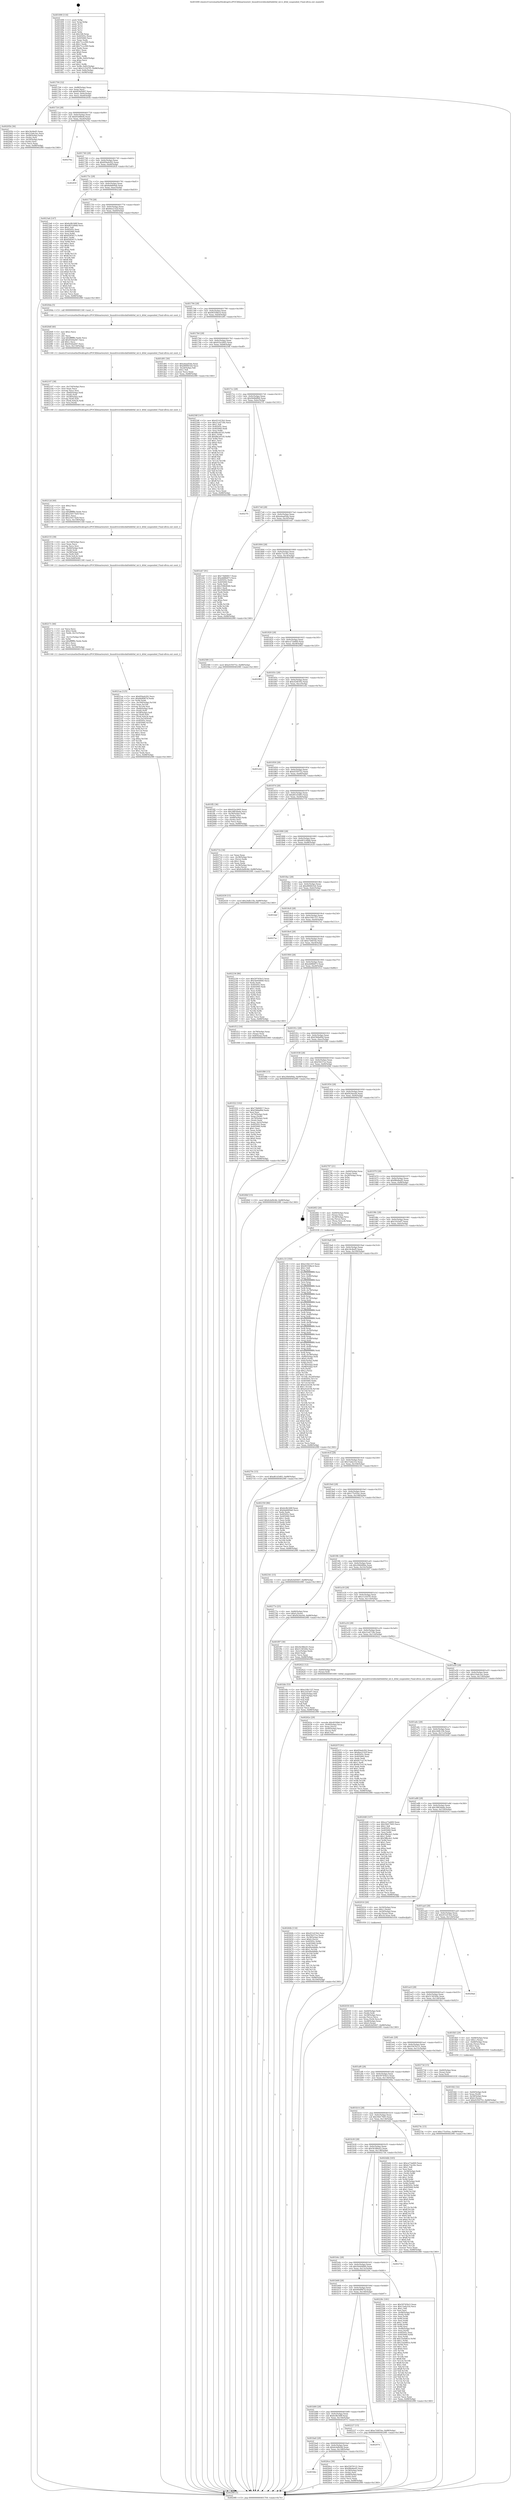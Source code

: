 digraph "0x401690" {
  label = "0x401690 (/mnt/c/Users/mathe/Desktop/tcc/POCII/binaries/extr_linuxdriversblockdrbddrbd_int.h_drbd_suspended_Final-ollvm.out::main(0))"
  labelloc = "t"
  node[shape=record]

  Entry [label="",width=0.3,height=0.3,shape=circle,fillcolor=black,style=filled]
  "0x401704" [label="{
     0x401704 [32]\l
     | [instrs]\l
     &nbsp;&nbsp;0x401704 \<+6\>: mov -0x88(%rbp),%eax\l
     &nbsp;&nbsp;0x40170a \<+2\>: mov %eax,%ecx\l
     &nbsp;&nbsp;0x40170c \<+6\>: sub $0x824d5607,%ecx\l
     &nbsp;&nbsp;0x401712 \<+6\>: mov %eax,-0x9c(%rbp)\l
     &nbsp;&nbsp;0x401718 \<+6\>: mov %ecx,-0xa0(%rbp)\l
     &nbsp;&nbsp;0x40171e \<+6\>: je 000000000040205b \<main+0x9cb\>\l
  }"]
  "0x40205b" [label="{
     0x40205b [36]\l
     | [instrs]\l
     &nbsp;&nbsp;0x40205b \<+5\>: mov $0x34c8ed5,%eax\l
     &nbsp;&nbsp;0x402060 \<+5\>: mov $0x21bdc2ac,%ecx\l
     &nbsp;&nbsp;0x402065 \<+4\>: mov -0x48(%rbp),%rdx\l
     &nbsp;&nbsp;0x402069 \<+2\>: mov (%rdx),%esi\l
     &nbsp;&nbsp;0x40206b \<+4\>: mov -0x50(%rbp),%rdx\l
     &nbsp;&nbsp;0x40206f \<+2\>: cmp (%rdx),%esi\l
     &nbsp;&nbsp;0x402071 \<+3\>: cmovl %ecx,%eax\l
     &nbsp;&nbsp;0x402074 \<+6\>: mov %eax,-0x88(%rbp)\l
     &nbsp;&nbsp;0x40207a \<+5\>: jmp 00000000004029f0 \<main+0x1360\>\l
  }"]
  "0x401724" [label="{
     0x401724 [28]\l
     | [instrs]\l
     &nbsp;&nbsp;0x401724 \<+5\>: jmp 0000000000401729 \<main+0x99\>\l
     &nbsp;&nbsp;0x401729 \<+6\>: mov -0x9c(%rbp),%eax\l
     &nbsp;&nbsp;0x40172f \<+5\>: sub $0x83ef8be6,%eax\l
     &nbsp;&nbsp;0x401734 \<+6\>: mov %eax,-0xa4(%rbp)\l
     &nbsp;&nbsp;0x40173a \<+6\>: je 000000000040276a \<main+0x10da\>\l
  }"]
  Exit [label="",width=0.3,height=0.3,shape=circle,fillcolor=black,style=filled,peripheries=2]
  "0x40276a" [label="{
     0x40276a\l
  }", style=dashed]
  "0x401740" [label="{
     0x401740 [28]\l
     | [instrs]\l
     &nbsp;&nbsp;0x401740 \<+5\>: jmp 0000000000401745 \<main+0xb5\>\l
     &nbsp;&nbsp;0x401745 \<+6\>: mov -0x9c(%rbp),%eax\l
     &nbsp;&nbsp;0x40174b \<+5\>: sub $0x85beb292,%eax\l
     &nbsp;&nbsp;0x401750 \<+6\>: mov %eax,-0xa8(%rbp)\l
     &nbsp;&nbsp;0x401756 \<+6\>: je 000000000040283f \<main+0x11af\>\l
  }"]
  "0x40274c" [label="{
     0x40274c [15]\l
     | [instrs]\l
     &nbsp;&nbsp;0x40274c \<+10\>: movl $0x175c05ec,-0x88(%rbp)\l
     &nbsp;&nbsp;0x402756 \<+5\>: jmp 00000000004029f0 \<main+0x1360\>\l
  }"]
  "0x40283f" [label="{
     0x40283f\l
  }", style=dashed]
  "0x40175c" [label="{
     0x40175c [28]\l
     | [instrs]\l
     &nbsp;&nbsp;0x40175c \<+5\>: jmp 0000000000401761 \<main+0xd1\>\l
     &nbsp;&nbsp;0x401761 \<+6\>: mov -0x9c(%rbp),%eax\l
     &nbsp;&nbsp;0x401767 \<+5\>: sub $0x8ab669a6,%eax\l
     &nbsp;&nbsp;0x40176c \<+6\>: mov %eax,-0xac(%rbp)\l
     &nbsp;&nbsp;0x401772 \<+6\>: je 00000000004023a6 \<main+0xd16\>\l
  }"]
  "0x40270c" [label="{
     0x40270c [15]\l
     | [instrs]\l
     &nbsp;&nbsp;0x40270c \<+10\>: movl $0xd61d3d83,-0x88(%rbp)\l
     &nbsp;&nbsp;0x402716 \<+5\>: jmp 00000000004029f0 \<main+0x1360\>\l
  }"]
  "0x4023a6" [label="{
     0x4023a6 [147]\l
     | [instrs]\l
     &nbsp;&nbsp;0x4023a6 \<+5\>: mov $0x6c8b348f,%eax\l
     &nbsp;&nbsp;0x4023ab \<+5\>: mov $0xd831d9dd,%ecx\l
     &nbsp;&nbsp;0x4023b0 \<+2\>: mov $0x1,%dl\l
     &nbsp;&nbsp;0x4023b2 \<+7\>: mov 0x40505c,%esi\l
     &nbsp;&nbsp;0x4023b9 \<+7\>: mov 0x405060,%edi\l
     &nbsp;&nbsp;0x4023c0 \<+3\>: mov %esi,%r8d\l
     &nbsp;&nbsp;0x4023c3 \<+7\>: add $0x6585617c,%r8d\l
     &nbsp;&nbsp;0x4023ca \<+4\>: sub $0x1,%r8d\l
     &nbsp;&nbsp;0x4023ce \<+7\>: sub $0x6585617c,%r8d\l
     &nbsp;&nbsp;0x4023d5 \<+4\>: imul %r8d,%esi\l
     &nbsp;&nbsp;0x4023d9 \<+3\>: and $0x1,%esi\l
     &nbsp;&nbsp;0x4023dc \<+3\>: cmp $0x0,%esi\l
     &nbsp;&nbsp;0x4023df \<+4\>: sete %r9b\l
     &nbsp;&nbsp;0x4023e3 \<+3\>: cmp $0xa,%edi\l
     &nbsp;&nbsp;0x4023e6 \<+4\>: setl %r10b\l
     &nbsp;&nbsp;0x4023ea \<+3\>: mov %r9b,%r11b\l
     &nbsp;&nbsp;0x4023ed \<+4\>: xor $0xff,%r11b\l
     &nbsp;&nbsp;0x4023f1 \<+3\>: mov %r10b,%bl\l
     &nbsp;&nbsp;0x4023f4 \<+3\>: xor $0xff,%bl\l
     &nbsp;&nbsp;0x4023f7 \<+3\>: xor $0x0,%dl\l
     &nbsp;&nbsp;0x4023fa \<+3\>: mov %r11b,%r14b\l
     &nbsp;&nbsp;0x4023fd \<+4\>: and $0x0,%r14b\l
     &nbsp;&nbsp;0x402401 \<+3\>: and %dl,%r9b\l
     &nbsp;&nbsp;0x402404 \<+3\>: mov %bl,%r15b\l
     &nbsp;&nbsp;0x402407 \<+4\>: and $0x0,%r15b\l
     &nbsp;&nbsp;0x40240b \<+3\>: and %dl,%r10b\l
     &nbsp;&nbsp;0x40240e \<+3\>: or %r9b,%r14b\l
     &nbsp;&nbsp;0x402411 \<+3\>: or %r10b,%r15b\l
     &nbsp;&nbsp;0x402414 \<+3\>: xor %r15b,%r14b\l
     &nbsp;&nbsp;0x402417 \<+3\>: or %bl,%r11b\l
     &nbsp;&nbsp;0x40241a \<+4\>: xor $0xff,%r11b\l
     &nbsp;&nbsp;0x40241e \<+3\>: or $0x0,%dl\l
     &nbsp;&nbsp;0x402421 \<+3\>: and %dl,%r11b\l
     &nbsp;&nbsp;0x402424 \<+3\>: or %r11b,%r14b\l
     &nbsp;&nbsp;0x402427 \<+4\>: test $0x1,%r14b\l
     &nbsp;&nbsp;0x40242b \<+3\>: cmovne %ecx,%eax\l
     &nbsp;&nbsp;0x40242e \<+6\>: mov %eax,-0x88(%rbp)\l
     &nbsp;&nbsp;0x402434 \<+5\>: jmp 00000000004029f0 \<main+0x1360\>\l
  }"]
  "0x401778" [label="{
     0x401778 [28]\l
     | [instrs]\l
     &nbsp;&nbsp;0x401778 \<+5\>: jmp 000000000040177d \<main+0xed\>\l
     &nbsp;&nbsp;0x40177d \<+6\>: mov -0x9c(%rbp),%eax\l
     &nbsp;&nbsp;0x401783 \<+5\>: sub $0x8ee2142f,%eax\l
     &nbsp;&nbsp;0x401788 \<+6\>: mov %eax,-0xb0(%rbp)\l
     &nbsp;&nbsp;0x40178e \<+6\>: je 00000000004020da \<main+0xa4a\>\l
  }"]
  "0x401bbc" [label="{
     0x401bbc\l
  }", style=dashed]
  "0x4020da" [label="{
     0x4020da [5]\l
     | [instrs]\l
     &nbsp;&nbsp;0x4020da \<+5\>: call 0000000000401160 \<next_i\>\l
     | [calls]\l
     &nbsp;&nbsp;0x401160 \{1\} (/mnt/c/Users/mathe/Desktop/tcc/POCII/binaries/extr_linuxdriversblockdrbddrbd_int.h_drbd_suspended_Final-ollvm.out::next_i)\l
  }"]
  "0x401794" [label="{
     0x401794 [28]\l
     | [instrs]\l
     &nbsp;&nbsp;0x401794 \<+5\>: jmp 0000000000401799 \<main+0x109\>\l
     &nbsp;&nbsp;0x401799 \<+6\>: mov -0x9c(%rbp),%eax\l
     &nbsp;&nbsp;0x40179f \<+5\>: sub $0x90358bc4,%eax\l
     &nbsp;&nbsp;0x4017a4 \<+6\>: mov %eax,-0xb4(%rbp)\l
     &nbsp;&nbsp;0x4017aa \<+6\>: je 0000000000401d91 \<main+0x701\>\l
  }"]
  "0x4026ce" [label="{
     0x4026ce [36]\l
     | [instrs]\l
     &nbsp;&nbsp;0x4026ce \<+5\>: mov $0x55676121,%eax\l
     &nbsp;&nbsp;0x4026d3 \<+5\>: mov $0xf8b4bed5,%ecx\l
     &nbsp;&nbsp;0x4026d8 \<+4\>: mov -0x38(%rbp),%rdx\l
     &nbsp;&nbsp;0x4026dc \<+2\>: mov (%rdx),%esi\l
     &nbsp;&nbsp;0x4026de \<+4\>: mov -0x68(%rbp),%rdx\l
     &nbsp;&nbsp;0x4026e2 \<+2\>: cmp (%rdx),%esi\l
     &nbsp;&nbsp;0x4026e4 \<+3\>: cmovl %ecx,%eax\l
     &nbsp;&nbsp;0x4026e7 \<+6\>: mov %eax,-0x88(%rbp)\l
     &nbsp;&nbsp;0x4026ed \<+5\>: jmp 00000000004029f0 \<main+0x1360\>\l
  }"]
  "0x401d91" [label="{
     0x401d91 [30]\l
     | [instrs]\l
     &nbsp;&nbsp;0x401d91 \<+5\>: mov $0xa4aad5da,%eax\l
     &nbsp;&nbsp;0x401d96 \<+5\>: mov $0xd90661b4,%ecx\l
     &nbsp;&nbsp;0x401d9b \<+3\>: mov -0x2d(%rbp),%dl\l
     &nbsp;&nbsp;0x401d9e \<+3\>: test $0x1,%dl\l
     &nbsp;&nbsp;0x401da1 \<+3\>: cmovne %ecx,%eax\l
     &nbsp;&nbsp;0x401da4 \<+6\>: mov %eax,-0x88(%rbp)\l
     &nbsp;&nbsp;0x401daa \<+5\>: jmp 00000000004029f0 \<main+0x1360\>\l
  }"]
  "0x4017b0" [label="{
     0x4017b0 [28]\l
     | [instrs]\l
     &nbsp;&nbsp;0x4017b0 \<+5\>: jmp 00000000004017b5 \<main+0x125\>\l
     &nbsp;&nbsp;0x4017b5 \<+6\>: mov -0x9c(%rbp),%eax\l
     &nbsp;&nbsp;0x4017bb \<+5\>: sub $0x932e2605,%eax\l
     &nbsp;&nbsp;0x4017c0 \<+6\>: mov %eax,-0xb8(%rbp)\l
     &nbsp;&nbsp;0x4017c6 \<+6\>: je 000000000040258f \<main+0xeff\>\l
  }"]
  "0x401ba0" [label="{
     0x401ba0 [28]\l
     | [instrs]\l
     &nbsp;&nbsp;0x401ba0 \<+5\>: jmp 0000000000401ba5 \<main+0x515\>\l
     &nbsp;&nbsp;0x401ba5 \<+6\>: mov -0x9c(%rbp),%eax\l
     &nbsp;&nbsp;0x401bab \<+5\>: sub $0x6cbd9c8d,%eax\l
     &nbsp;&nbsp;0x401bb0 \<+6\>: mov %eax,-0x148(%rbp)\l
     &nbsp;&nbsp;0x401bb6 \<+6\>: je 00000000004026ce \<main+0x103e\>\l
  }"]
  "0x40258f" [label="{
     0x40258f [147]\l
     | [instrs]\l
     &nbsp;&nbsp;0x40258f \<+5\>: mov $0x451d15b2,%eax\l
     &nbsp;&nbsp;0x402594 \<+5\>: mov $0x21a4718e,%ecx\l
     &nbsp;&nbsp;0x402599 \<+2\>: mov $0x1,%dl\l
     &nbsp;&nbsp;0x40259b \<+7\>: mov 0x40505c,%esi\l
     &nbsp;&nbsp;0x4025a2 \<+7\>: mov 0x405060,%edi\l
     &nbsp;&nbsp;0x4025a9 \<+3\>: mov %esi,%r8d\l
     &nbsp;&nbsp;0x4025ac \<+7\>: sub $0x88ca0145,%r8d\l
     &nbsp;&nbsp;0x4025b3 \<+4\>: sub $0x1,%r8d\l
     &nbsp;&nbsp;0x4025b7 \<+7\>: add $0x88ca0145,%r8d\l
     &nbsp;&nbsp;0x4025be \<+4\>: imul %r8d,%esi\l
     &nbsp;&nbsp;0x4025c2 \<+3\>: and $0x1,%esi\l
     &nbsp;&nbsp;0x4025c5 \<+3\>: cmp $0x0,%esi\l
     &nbsp;&nbsp;0x4025c8 \<+4\>: sete %r9b\l
     &nbsp;&nbsp;0x4025cc \<+3\>: cmp $0xa,%edi\l
     &nbsp;&nbsp;0x4025cf \<+4\>: setl %r10b\l
     &nbsp;&nbsp;0x4025d3 \<+3\>: mov %r9b,%r11b\l
     &nbsp;&nbsp;0x4025d6 \<+4\>: xor $0xff,%r11b\l
     &nbsp;&nbsp;0x4025da \<+3\>: mov %r10b,%bl\l
     &nbsp;&nbsp;0x4025dd \<+3\>: xor $0xff,%bl\l
     &nbsp;&nbsp;0x4025e0 \<+3\>: xor $0x1,%dl\l
     &nbsp;&nbsp;0x4025e3 \<+3\>: mov %r11b,%r14b\l
     &nbsp;&nbsp;0x4025e6 \<+4\>: and $0xff,%r14b\l
     &nbsp;&nbsp;0x4025ea \<+3\>: and %dl,%r9b\l
     &nbsp;&nbsp;0x4025ed \<+3\>: mov %bl,%r15b\l
     &nbsp;&nbsp;0x4025f0 \<+4\>: and $0xff,%r15b\l
     &nbsp;&nbsp;0x4025f4 \<+3\>: and %dl,%r10b\l
     &nbsp;&nbsp;0x4025f7 \<+3\>: or %r9b,%r14b\l
     &nbsp;&nbsp;0x4025fa \<+3\>: or %r10b,%r15b\l
     &nbsp;&nbsp;0x4025fd \<+3\>: xor %r15b,%r14b\l
     &nbsp;&nbsp;0x402600 \<+3\>: or %bl,%r11b\l
     &nbsp;&nbsp;0x402603 \<+4\>: xor $0xff,%r11b\l
     &nbsp;&nbsp;0x402607 \<+3\>: or $0x1,%dl\l
     &nbsp;&nbsp;0x40260a \<+3\>: and %dl,%r11b\l
     &nbsp;&nbsp;0x40260d \<+3\>: or %r11b,%r14b\l
     &nbsp;&nbsp;0x402610 \<+4\>: test $0x1,%r14b\l
     &nbsp;&nbsp;0x402614 \<+3\>: cmovne %ecx,%eax\l
     &nbsp;&nbsp;0x402617 \<+6\>: mov %eax,-0x88(%rbp)\l
     &nbsp;&nbsp;0x40261d \<+5\>: jmp 00000000004029f0 \<main+0x1360\>\l
  }"]
  "0x4017cc" [label="{
     0x4017cc [28]\l
     | [instrs]\l
     &nbsp;&nbsp;0x4017cc \<+5\>: jmp 00000000004017d1 \<main+0x141\>\l
     &nbsp;&nbsp;0x4017d1 \<+6\>: mov -0x9c(%rbp),%eax\l
     &nbsp;&nbsp;0x4017d7 \<+5\>: sub $0x94db6fb8,%eax\l
     &nbsp;&nbsp;0x4017dc \<+6\>: mov %eax,-0xbc(%rbp)\l
     &nbsp;&nbsp;0x4017e2 \<+6\>: je 00000000004027f1 \<main+0x1161\>\l
  }"]
  "0x402974" [label="{
     0x402974\l
  }", style=dashed]
  "0x4027f1" [label="{
     0x4027f1\l
  }", style=dashed]
  "0x4017e8" [label="{
     0x4017e8 [28]\l
     | [instrs]\l
     &nbsp;&nbsp;0x4017e8 \<+5\>: jmp 00000000004017ed \<main+0x15d\>\l
     &nbsp;&nbsp;0x4017ed \<+6\>: mov -0x9c(%rbp),%eax\l
     &nbsp;&nbsp;0x4017f3 \<+5\>: sub $0xa4aad5da,%eax\l
     &nbsp;&nbsp;0x4017f8 \<+6\>: mov %eax,-0xc0(%rbp)\l
     &nbsp;&nbsp;0x4017fe \<+6\>: je 0000000000401eb7 \<main+0x827\>\l
  }"]
  "0x40264b" [label="{
     0x40264b [116]\l
     | [instrs]\l
     &nbsp;&nbsp;0x40264b \<+5\>: mov $0x451d15b2,%esi\l
     &nbsp;&nbsp;0x402650 \<+5\>: mov $0xf3fe57ce,%edx\l
     &nbsp;&nbsp;0x402655 \<+4\>: mov -0x38(%rbp),%rcx\l
     &nbsp;&nbsp;0x402659 \<+6\>: movl $0x0,(%rcx)\l
     &nbsp;&nbsp;0x40265f \<+8\>: mov 0x40505c,%r8d\l
     &nbsp;&nbsp;0x402667 \<+8\>: mov 0x405060,%r9d\l
     &nbsp;&nbsp;0x40266f \<+3\>: mov %r8d,%r10d\l
     &nbsp;&nbsp;0x402672 \<+7\>: add $0x84eb8d6c,%r10d\l
     &nbsp;&nbsp;0x402679 \<+4\>: sub $0x1,%r10d\l
     &nbsp;&nbsp;0x40267d \<+7\>: sub $0x84eb8d6c,%r10d\l
     &nbsp;&nbsp;0x402684 \<+4\>: imul %r10d,%r8d\l
     &nbsp;&nbsp;0x402688 \<+4\>: and $0x1,%r8d\l
     &nbsp;&nbsp;0x40268c \<+4\>: cmp $0x0,%r8d\l
     &nbsp;&nbsp;0x402690 \<+4\>: sete %r11b\l
     &nbsp;&nbsp;0x402694 \<+4\>: cmp $0xa,%r9d\l
     &nbsp;&nbsp;0x402698 \<+3\>: setl %bl\l
     &nbsp;&nbsp;0x40269b \<+3\>: mov %r11b,%r14b\l
     &nbsp;&nbsp;0x40269e \<+3\>: and %bl,%r14b\l
     &nbsp;&nbsp;0x4026a1 \<+3\>: xor %bl,%r11b\l
     &nbsp;&nbsp;0x4026a4 \<+3\>: or %r11b,%r14b\l
     &nbsp;&nbsp;0x4026a7 \<+4\>: test $0x1,%r14b\l
     &nbsp;&nbsp;0x4026ab \<+3\>: cmovne %edx,%esi\l
     &nbsp;&nbsp;0x4026ae \<+6\>: mov %esi,-0x88(%rbp)\l
     &nbsp;&nbsp;0x4026b4 \<+6\>: mov %eax,-0x164(%rbp)\l
     &nbsp;&nbsp;0x4026ba \<+5\>: jmp 00000000004029f0 \<main+0x1360\>\l
  }"]
  "0x401eb7" [label="{
     0x401eb7 [91]\l
     | [instrs]\l
     &nbsp;&nbsp;0x401eb7 \<+5\>: mov $0x73b84817,%eax\l
     &nbsp;&nbsp;0x401ebc \<+5\>: mov $0xeb88b873,%ecx\l
     &nbsp;&nbsp;0x401ec1 \<+7\>: mov 0x40505c,%edx\l
     &nbsp;&nbsp;0x401ec8 \<+7\>: mov 0x405060,%esi\l
     &nbsp;&nbsp;0x401ecf \<+2\>: mov %edx,%edi\l
     &nbsp;&nbsp;0x401ed1 \<+6\>: sub $0x358b0048,%edi\l
     &nbsp;&nbsp;0x401ed7 \<+3\>: sub $0x1,%edi\l
     &nbsp;&nbsp;0x401eda \<+6\>: add $0x358b0048,%edi\l
     &nbsp;&nbsp;0x401ee0 \<+3\>: imul %edi,%edx\l
     &nbsp;&nbsp;0x401ee3 \<+3\>: and $0x1,%edx\l
     &nbsp;&nbsp;0x401ee6 \<+3\>: cmp $0x0,%edx\l
     &nbsp;&nbsp;0x401ee9 \<+4\>: sete %r8b\l
     &nbsp;&nbsp;0x401eed \<+3\>: cmp $0xa,%esi\l
     &nbsp;&nbsp;0x401ef0 \<+4\>: setl %r9b\l
     &nbsp;&nbsp;0x401ef4 \<+3\>: mov %r8b,%r10b\l
     &nbsp;&nbsp;0x401ef7 \<+3\>: and %r9b,%r10b\l
     &nbsp;&nbsp;0x401efa \<+3\>: xor %r9b,%r8b\l
     &nbsp;&nbsp;0x401efd \<+3\>: or %r8b,%r10b\l
     &nbsp;&nbsp;0x401f00 \<+4\>: test $0x1,%r10b\l
     &nbsp;&nbsp;0x401f04 \<+3\>: cmovne %ecx,%eax\l
     &nbsp;&nbsp;0x401f07 \<+6\>: mov %eax,-0x88(%rbp)\l
     &nbsp;&nbsp;0x401f0d \<+5\>: jmp 00000000004029f0 \<main+0x1360\>\l
  }"]
  "0x401804" [label="{
     0x401804 [28]\l
     | [instrs]\l
     &nbsp;&nbsp;0x401804 \<+5\>: jmp 0000000000401809 \<main+0x179\>\l
     &nbsp;&nbsp;0x401809 \<+6\>: mov -0x9c(%rbp),%eax\l
     &nbsp;&nbsp;0x40180f \<+5\>: sub $0xbc72e30c,%eax\l
     &nbsp;&nbsp;0x401814 \<+6\>: mov %eax,-0xc4(%rbp)\l
     &nbsp;&nbsp;0x40181a \<+6\>: je 0000000000402580 \<main+0xef0\>\l
  }"]
  "0x40262e" [label="{
     0x40262e [29]\l
     | [instrs]\l
     &nbsp;&nbsp;0x40262e \<+10\>: movabs $0x4030b6,%rdi\l
     &nbsp;&nbsp;0x402638 \<+4\>: mov -0x40(%rbp),%rcx\l
     &nbsp;&nbsp;0x40263c \<+2\>: mov %eax,(%rcx)\l
     &nbsp;&nbsp;0x40263e \<+4\>: mov -0x40(%rbp),%rcx\l
     &nbsp;&nbsp;0x402642 \<+2\>: mov (%rcx),%esi\l
     &nbsp;&nbsp;0x402644 \<+2\>: mov $0x0,%al\l
     &nbsp;&nbsp;0x402646 \<+5\>: call 0000000000401040 \<printf@plt\>\l
     | [calls]\l
     &nbsp;&nbsp;0x401040 \{1\} (unknown)\l
  }"]
  "0x402580" [label="{
     0x402580 [15]\l
     | [instrs]\l
     &nbsp;&nbsp;0x402580 \<+10\>: movl $0xd1f50752,-0x88(%rbp)\l
     &nbsp;&nbsp;0x40258a \<+5\>: jmp 00000000004029f0 \<main+0x1360\>\l
  }"]
  "0x401820" [label="{
     0x401820 [28]\l
     | [instrs]\l
     &nbsp;&nbsp;0x401820 \<+5\>: jmp 0000000000401825 \<main+0x195\>\l
     &nbsp;&nbsp;0x401825 \<+6\>: mov -0x9c(%rbp),%eax\l
     &nbsp;&nbsp;0x40182b \<+5\>: sub $0xca73a669,%eax\l
     &nbsp;&nbsp;0x401830 \<+6\>: mov %eax,-0xc8(%rbp)\l
     &nbsp;&nbsp;0x401836 \<+6\>: je 0000000000402983 \<main+0x12f3\>\l
  }"]
  "0x401b84" [label="{
     0x401b84 [28]\l
     | [instrs]\l
     &nbsp;&nbsp;0x401b84 \<+5\>: jmp 0000000000401b89 \<main+0x4f9\>\l
     &nbsp;&nbsp;0x401b89 \<+6\>: mov -0x9c(%rbp),%eax\l
     &nbsp;&nbsp;0x401b8f \<+5\>: sub $0x6c8b348f,%eax\l
     &nbsp;&nbsp;0x401b94 \<+6\>: mov %eax,-0x144(%rbp)\l
     &nbsp;&nbsp;0x401b9a \<+6\>: je 0000000000402974 \<main+0x12e4\>\l
  }"]
  "0x402983" [label="{
     0x402983\l
  }", style=dashed]
  "0x40183c" [label="{
     0x40183c [28]\l
     | [instrs]\l
     &nbsp;&nbsp;0x40183c \<+5\>: jmp 0000000000401841 \<main+0x1b1\>\l
     &nbsp;&nbsp;0x401841 \<+6\>: mov -0x9c(%rbp),%eax\l
     &nbsp;&nbsp;0x401847 \<+5\>: sub $0xcf246302,%eax\l
     &nbsp;&nbsp;0x40184c \<+6\>: mov %eax,-0xcc(%rbp)\l
     &nbsp;&nbsp;0x401852 \<+6\>: je 0000000000401e42 \<main+0x7b2\>\l
  }"]
  "0x402227" [label="{
     0x402227 [15]\l
     | [instrs]\l
     &nbsp;&nbsp;0x402227 \<+10\>: movl $0xe7d4f1be,-0x88(%rbp)\l
     &nbsp;&nbsp;0x402231 \<+5\>: jmp 00000000004029f0 \<main+0x1360\>\l
  }"]
  "0x401e42" [label="{
     0x401e42\l
  }", style=dashed]
  "0x401858" [label="{
     0x401858 [28]\l
     | [instrs]\l
     &nbsp;&nbsp;0x401858 \<+5\>: jmp 000000000040185d \<main+0x1cd\>\l
     &nbsp;&nbsp;0x40185d \<+6\>: mov -0x9c(%rbp),%eax\l
     &nbsp;&nbsp;0x401863 \<+5\>: sub $0xd1f50752,%eax\l
     &nbsp;&nbsp;0x401868 \<+6\>: mov %eax,-0xd0(%rbp)\l
     &nbsp;&nbsp;0x40186e \<+6\>: je 0000000000401ff2 \<main+0x962\>\l
  }"]
  "0x401b68" [label="{
     0x401b68 [28]\l
     | [instrs]\l
     &nbsp;&nbsp;0x401b68 \<+5\>: jmp 0000000000401b6d \<main+0x4dd\>\l
     &nbsp;&nbsp;0x401b6d \<+6\>: mov -0x9c(%rbp),%eax\l
     &nbsp;&nbsp;0x401b73 \<+5\>: sub $0x66df967d,%eax\l
     &nbsp;&nbsp;0x401b78 \<+6\>: mov %eax,-0x140(%rbp)\l
     &nbsp;&nbsp;0x401b7e \<+6\>: je 0000000000402227 \<main+0xb97\>\l
  }"]
  "0x401ff2" [label="{
     0x401ff2 [36]\l
     | [instrs]\l
     &nbsp;&nbsp;0x401ff2 \<+5\>: mov $0x932e2605,%eax\l
     &nbsp;&nbsp;0x401ff7 \<+5\>: mov $0x3883dada,%ecx\l
     &nbsp;&nbsp;0x401ffc \<+4\>: mov -0x58(%rbp),%rdx\l
     &nbsp;&nbsp;0x402000 \<+2\>: mov (%rdx),%esi\l
     &nbsp;&nbsp;0x402002 \<+4\>: mov -0x68(%rbp),%rdx\l
     &nbsp;&nbsp;0x402006 \<+2\>: cmp (%rdx),%esi\l
     &nbsp;&nbsp;0x402008 \<+3\>: cmovl %ecx,%eax\l
     &nbsp;&nbsp;0x40200b \<+6\>: mov %eax,-0x88(%rbp)\l
     &nbsp;&nbsp;0x402011 \<+5\>: jmp 00000000004029f0 \<main+0x1360\>\l
  }"]
  "0x401874" [label="{
     0x401874 [28]\l
     | [instrs]\l
     &nbsp;&nbsp;0x401874 \<+5\>: jmp 0000000000401879 \<main+0x1e9\>\l
     &nbsp;&nbsp;0x401879 \<+6\>: mov -0x9c(%rbp),%eax\l
     &nbsp;&nbsp;0x40187f \<+5\>: sub $0xd61d3d83,%eax\l
     &nbsp;&nbsp;0x401884 \<+6\>: mov %eax,-0xd4(%rbp)\l
     &nbsp;&nbsp;0x40188a \<+6\>: je 000000000040271b \<main+0x108b\>\l
  }"]
  "0x40228c" [label="{
     0x40228c [181]\l
     | [instrs]\l
     &nbsp;&nbsp;0x40228c \<+5\>: mov $0x597450c5,%eax\l
     &nbsp;&nbsp;0x402291 \<+5\>: mov $0x15afa31b,%ecx\l
     &nbsp;&nbsp;0x402296 \<+2\>: mov $0x1,%dl\l
     &nbsp;&nbsp;0x402298 \<+2\>: xor %esi,%esi\l
     &nbsp;&nbsp;0x40229a \<+4\>: mov -0x48(%rbp),%rdi\l
     &nbsp;&nbsp;0x40229e \<+3\>: mov (%rdi),%r8d\l
     &nbsp;&nbsp;0x4022a1 \<+3\>: mov %esi,%r9d\l
     &nbsp;&nbsp;0x4022a4 \<+3\>: sub %r8d,%r9d\l
     &nbsp;&nbsp;0x4022a7 \<+3\>: mov %esi,%r8d\l
     &nbsp;&nbsp;0x4022aa \<+4\>: sub $0x1,%r8d\l
     &nbsp;&nbsp;0x4022ae \<+3\>: add %r8d,%r9d\l
     &nbsp;&nbsp;0x4022b1 \<+3\>: sub %r9d,%esi\l
     &nbsp;&nbsp;0x4022b4 \<+4\>: mov -0x48(%rbp),%rdi\l
     &nbsp;&nbsp;0x4022b8 \<+2\>: mov %esi,(%rdi)\l
     &nbsp;&nbsp;0x4022ba \<+7\>: mov 0x40505c,%esi\l
     &nbsp;&nbsp;0x4022c1 \<+8\>: mov 0x405060,%r8d\l
     &nbsp;&nbsp;0x4022c9 \<+3\>: mov %esi,%r9d\l
     &nbsp;&nbsp;0x4022cc \<+7\>: add $0x33edd61e,%r9d\l
     &nbsp;&nbsp;0x4022d3 \<+4\>: sub $0x1,%r9d\l
     &nbsp;&nbsp;0x4022d7 \<+7\>: sub $0x33edd61e,%r9d\l
     &nbsp;&nbsp;0x4022de \<+4\>: imul %r9d,%esi\l
     &nbsp;&nbsp;0x4022e2 \<+3\>: and $0x1,%esi\l
     &nbsp;&nbsp;0x4022e5 \<+3\>: cmp $0x0,%esi\l
     &nbsp;&nbsp;0x4022e8 \<+4\>: sete %r10b\l
     &nbsp;&nbsp;0x4022ec \<+4\>: cmp $0xa,%r8d\l
     &nbsp;&nbsp;0x4022f0 \<+4\>: setl %r11b\l
     &nbsp;&nbsp;0x4022f4 \<+3\>: mov %r10b,%bl\l
     &nbsp;&nbsp;0x4022f7 \<+3\>: xor $0xff,%bl\l
     &nbsp;&nbsp;0x4022fa \<+3\>: mov %r11b,%r14b\l
     &nbsp;&nbsp;0x4022fd \<+4\>: xor $0xff,%r14b\l
     &nbsp;&nbsp;0x402301 \<+3\>: xor $0x1,%dl\l
     &nbsp;&nbsp;0x402304 \<+3\>: mov %bl,%r15b\l
     &nbsp;&nbsp;0x402307 \<+4\>: and $0xff,%r15b\l
     &nbsp;&nbsp;0x40230b \<+3\>: and %dl,%r10b\l
     &nbsp;&nbsp;0x40230e \<+3\>: mov %r14b,%r12b\l
     &nbsp;&nbsp;0x402311 \<+4\>: and $0xff,%r12b\l
     &nbsp;&nbsp;0x402315 \<+3\>: and %dl,%r11b\l
     &nbsp;&nbsp;0x402318 \<+3\>: or %r10b,%r15b\l
     &nbsp;&nbsp;0x40231b \<+3\>: or %r11b,%r12b\l
     &nbsp;&nbsp;0x40231e \<+3\>: xor %r12b,%r15b\l
     &nbsp;&nbsp;0x402321 \<+3\>: or %r14b,%bl\l
     &nbsp;&nbsp;0x402324 \<+3\>: xor $0xff,%bl\l
     &nbsp;&nbsp;0x402327 \<+3\>: or $0x1,%dl\l
     &nbsp;&nbsp;0x40232a \<+2\>: and %dl,%bl\l
     &nbsp;&nbsp;0x40232c \<+3\>: or %bl,%r15b\l
     &nbsp;&nbsp;0x40232f \<+4\>: test $0x1,%r15b\l
     &nbsp;&nbsp;0x402333 \<+3\>: cmovne %ecx,%eax\l
     &nbsp;&nbsp;0x402336 \<+6\>: mov %eax,-0x88(%rbp)\l
     &nbsp;&nbsp;0x40233c \<+5\>: jmp 00000000004029f0 \<main+0x1360\>\l
  }"]
  "0x40271b" [label="{
     0x40271b [34]\l
     | [instrs]\l
     &nbsp;&nbsp;0x40271b \<+2\>: xor %eax,%eax\l
     &nbsp;&nbsp;0x40271d \<+4\>: mov -0x38(%rbp),%rcx\l
     &nbsp;&nbsp;0x402721 \<+2\>: mov (%rcx),%edx\l
     &nbsp;&nbsp;0x402723 \<+3\>: sub $0x1,%eax\l
     &nbsp;&nbsp;0x402726 \<+2\>: sub %eax,%edx\l
     &nbsp;&nbsp;0x402728 \<+4\>: mov -0x38(%rbp),%rcx\l
     &nbsp;&nbsp;0x40272c \<+2\>: mov %edx,(%rcx)\l
     &nbsp;&nbsp;0x40272e \<+10\>: movl $0x6cbd9c8d,-0x88(%rbp)\l
     &nbsp;&nbsp;0x402738 \<+5\>: jmp 00000000004029f0 \<main+0x1360\>\l
  }"]
  "0x401890" [label="{
     0x401890 [28]\l
     | [instrs]\l
     &nbsp;&nbsp;0x401890 \<+5\>: jmp 0000000000401895 \<main+0x205\>\l
     &nbsp;&nbsp;0x401895 \<+6\>: mov -0x9c(%rbp),%eax\l
     &nbsp;&nbsp;0x40189b \<+5\>: sub $0xd831d9dd,%eax\l
     &nbsp;&nbsp;0x4018a0 \<+6\>: mov %eax,-0xd8(%rbp)\l
     &nbsp;&nbsp;0x4018a6 \<+6\>: je 0000000000402439 \<main+0xda9\>\l
  }"]
  "0x401b4c" [label="{
     0x401b4c [28]\l
     | [instrs]\l
     &nbsp;&nbsp;0x401b4c \<+5\>: jmp 0000000000401b51 \<main+0x4c1\>\l
     &nbsp;&nbsp;0x401b51 \<+6\>: mov -0x9c(%rbp),%eax\l
     &nbsp;&nbsp;0x401b57 \<+5\>: sub $0x5b444840,%eax\l
     &nbsp;&nbsp;0x401b5c \<+6\>: mov %eax,-0x13c(%rbp)\l
     &nbsp;&nbsp;0x401b62 \<+6\>: je 000000000040228c \<main+0xbfc\>\l
  }"]
  "0x402439" [label="{
     0x402439 [15]\l
     | [instrs]\l
     &nbsp;&nbsp;0x402439 \<+10\>: movl $0x24dfc33b,-0x88(%rbp)\l
     &nbsp;&nbsp;0x402443 \<+5\>: jmp 00000000004029f0 \<main+0x1360\>\l
  }"]
  "0x4018ac" [label="{
     0x4018ac [28]\l
     | [instrs]\l
     &nbsp;&nbsp;0x4018ac \<+5\>: jmp 00000000004018b1 \<main+0x221\>\l
     &nbsp;&nbsp;0x4018b1 \<+6\>: mov -0x9c(%rbp),%eax\l
     &nbsp;&nbsp;0x4018b7 \<+5\>: sub $0xd90661b4,%eax\l
     &nbsp;&nbsp;0x4018bc \<+6\>: mov %eax,-0xdc(%rbp)\l
     &nbsp;&nbsp;0x4018c2 \<+6\>: je 0000000000401daf \<main+0x71f\>\l
  }"]
  "0x40275b" [label="{
     0x40275b\l
  }", style=dashed]
  "0x401daf" [label="{
     0x401daf\l
  }", style=dashed]
  "0x4018c8" [label="{
     0x4018c8 [28]\l
     | [instrs]\l
     &nbsp;&nbsp;0x4018c8 \<+5\>: jmp 00000000004018cd \<main+0x23d\>\l
     &nbsp;&nbsp;0x4018cd \<+6\>: mov -0x9c(%rbp),%eax\l
     &nbsp;&nbsp;0x4018d3 \<+5\>: sub $0xe10b1337,%eax\l
     &nbsp;&nbsp;0x4018d8 \<+6\>: mov %eax,-0xe0(%rbp)\l
     &nbsp;&nbsp;0x4018de \<+6\>: je 00000000004027ac \<main+0x111c\>\l
  }"]
  "0x401b30" [label="{
     0x401b30 [28]\l
     | [instrs]\l
     &nbsp;&nbsp;0x401b30 \<+5\>: jmp 0000000000401b35 \<main+0x4a5\>\l
     &nbsp;&nbsp;0x401b35 \<+6\>: mov -0x9c(%rbp),%eax\l
     &nbsp;&nbsp;0x401b3b \<+5\>: sub $0x5b386e43,%eax\l
     &nbsp;&nbsp;0x401b40 \<+6\>: mov %eax,-0x138(%rbp)\l
     &nbsp;&nbsp;0x401b46 \<+6\>: je 000000000040275b \<main+0x10cb\>\l
  }"]
  "0x4027ac" [label="{
     0x4027ac\l
  }", style=dashed]
  "0x4018e4" [label="{
     0x4018e4 [28]\l
     | [instrs]\l
     &nbsp;&nbsp;0x4018e4 \<+5\>: jmp 00000000004018e9 \<main+0x259\>\l
     &nbsp;&nbsp;0x4018e9 \<+6\>: mov -0x9c(%rbp),%eax\l
     &nbsp;&nbsp;0x4018ef \<+5\>: sub $0xe7d4f1be,%eax\l
     &nbsp;&nbsp;0x4018f4 \<+6\>: mov %eax,-0xe4(%rbp)\l
     &nbsp;&nbsp;0x4018fa \<+6\>: je 0000000000402236 \<main+0xba6\>\l
  }"]
  "0x4024db" [label="{
     0x4024db [165]\l
     | [instrs]\l
     &nbsp;&nbsp;0x4024db \<+5\>: mov $0xca73a669,%eax\l
     &nbsp;&nbsp;0x4024e0 \<+5\>: mov $0xbc72e30c,%ecx\l
     &nbsp;&nbsp;0x4024e5 \<+2\>: mov $0x1,%dl\l
     &nbsp;&nbsp;0x4024e7 \<+2\>: xor %esi,%esi\l
     &nbsp;&nbsp;0x4024e9 \<+4\>: mov -0x58(%rbp),%rdi\l
     &nbsp;&nbsp;0x4024ed \<+3\>: mov (%rdi),%r8d\l
     &nbsp;&nbsp;0x4024f0 \<+3\>: mov %esi,%r9d\l
     &nbsp;&nbsp;0x4024f3 \<+4\>: sub $0x1,%r9d\l
     &nbsp;&nbsp;0x4024f7 \<+3\>: sub %r9d,%r8d\l
     &nbsp;&nbsp;0x4024fa \<+4\>: mov -0x58(%rbp),%rdi\l
     &nbsp;&nbsp;0x4024fe \<+3\>: mov %r8d,(%rdi)\l
     &nbsp;&nbsp;0x402501 \<+8\>: mov 0x40505c,%r8d\l
     &nbsp;&nbsp;0x402509 \<+8\>: mov 0x405060,%r9d\l
     &nbsp;&nbsp;0x402511 \<+3\>: sub $0x1,%esi\l
     &nbsp;&nbsp;0x402514 \<+3\>: mov %r8d,%r10d\l
     &nbsp;&nbsp;0x402517 \<+3\>: add %esi,%r10d\l
     &nbsp;&nbsp;0x40251a \<+4\>: imul %r10d,%r8d\l
     &nbsp;&nbsp;0x40251e \<+4\>: and $0x1,%r8d\l
     &nbsp;&nbsp;0x402522 \<+4\>: cmp $0x0,%r8d\l
     &nbsp;&nbsp;0x402526 \<+4\>: sete %r11b\l
     &nbsp;&nbsp;0x40252a \<+4\>: cmp $0xa,%r9d\l
     &nbsp;&nbsp;0x40252e \<+3\>: setl %bl\l
     &nbsp;&nbsp;0x402531 \<+3\>: mov %r11b,%r14b\l
     &nbsp;&nbsp;0x402534 \<+4\>: xor $0xff,%r14b\l
     &nbsp;&nbsp;0x402538 \<+3\>: mov %bl,%r15b\l
     &nbsp;&nbsp;0x40253b \<+4\>: xor $0xff,%r15b\l
     &nbsp;&nbsp;0x40253f \<+3\>: xor $0x0,%dl\l
     &nbsp;&nbsp;0x402542 \<+3\>: mov %r14b,%r12b\l
     &nbsp;&nbsp;0x402545 \<+4\>: and $0x0,%r12b\l
     &nbsp;&nbsp;0x402549 \<+3\>: and %dl,%r11b\l
     &nbsp;&nbsp;0x40254c \<+3\>: mov %r15b,%r13b\l
     &nbsp;&nbsp;0x40254f \<+4\>: and $0x0,%r13b\l
     &nbsp;&nbsp;0x402553 \<+2\>: and %dl,%bl\l
     &nbsp;&nbsp;0x402555 \<+3\>: or %r11b,%r12b\l
     &nbsp;&nbsp;0x402558 \<+3\>: or %bl,%r13b\l
     &nbsp;&nbsp;0x40255b \<+3\>: xor %r13b,%r12b\l
     &nbsp;&nbsp;0x40255e \<+3\>: or %r15b,%r14b\l
     &nbsp;&nbsp;0x402561 \<+4\>: xor $0xff,%r14b\l
     &nbsp;&nbsp;0x402565 \<+3\>: or $0x0,%dl\l
     &nbsp;&nbsp;0x402568 \<+3\>: and %dl,%r14b\l
     &nbsp;&nbsp;0x40256b \<+3\>: or %r14b,%r12b\l
     &nbsp;&nbsp;0x40256e \<+4\>: test $0x1,%r12b\l
     &nbsp;&nbsp;0x402572 \<+3\>: cmovne %ecx,%eax\l
     &nbsp;&nbsp;0x402575 \<+6\>: mov %eax,-0x88(%rbp)\l
     &nbsp;&nbsp;0x40257b \<+5\>: jmp 00000000004029f0 \<main+0x1360\>\l
  }"]
  "0x402236" [label="{
     0x402236 [86]\l
     | [instrs]\l
     &nbsp;&nbsp;0x402236 \<+5\>: mov $0x597450c5,%eax\l
     &nbsp;&nbsp;0x40223b \<+5\>: mov $0x5b444840,%ecx\l
     &nbsp;&nbsp;0x402240 \<+2\>: xor %edx,%edx\l
     &nbsp;&nbsp;0x402242 \<+7\>: mov 0x40505c,%esi\l
     &nbsp;&nbsp;0x402249 \<+7\>: mov 0x405060,%edi\l
     &nbsp;&nbsp;0x402250 \<+3\>: sub $0x1,%edx\l
     &nbsp;&nbsp;0x402253 \<+3\>: mov %esi,%r8d\l
     &nbsp;&nbsp;0x402256 \<+3\>: add %edx,%r8d\l
     &nbsp;&nbsp;0x402259 \<+4\>: imul %r8d,%esi\l
     &nbsp;&nbsp;0x40225d \<+3\>: and $0x1,%esi\l
     &nbsp;&nbsp;0x402260 \<+3\>: cmp $0x0,%esi\l
     &nbsp;&nbsp;0x402263 \<+4\>: sete %r9b\l
     &nbsp;&nbsp;0x402267 \<+3\>: cmp $0xa,%edi\l
     &nbsp;&nbsp;0x40226a \<+4\>: setl %r10b\l
     &nbsp;&nbsp;0x40226e \<+3\>: mov %r9b,%r11b\l
     &nbsp;&nbsp;0x402271 \<+3\>: and %r10b,%r11b\l
     &nbsp;&nbsp;0x402274 \<+3\>: xor %r10b,%r9b\l
     &nbsp;&nbsp;0x402277 \<+3\>: or %r9b,%r11b\l
     &nbsp;&nbsp;0x40227a \<+4\>: test $0x1,%r11b\l
     &nbsp;&nbsp;0x40227e \<+3\>: cmovne %ecx,%eax\l
     &nbsp;&nbsp;0x402281 \<+6\>: mov %eax,-0x88(%rbp)\l
     &nbsp;&nbsp;0x402287 \<+5\>: jmp 00000000004029f0 \<main+0x1360\>\l
  }"]
  "0x401900" [label="{
     0x401900 [28]\l
     | [instrs]\l
     &nbsp;&nbsp;0x401900 \<+5\>: jmp 0000000000401905 \<main+0x275\>\l
     &nbsp;&nbsp;0x401905 \<+6\>: mov -0x9c(%rbp),%eax\l
     &nbsp;&nbsp;0x40190b \<+5\>: sub $0xeb88b873,%eax\l
     &nbsp;&nbsp;0x401910 \<+6\>: mov %eax,-0xe8(%rbp)\l
     &nbsp;&nbsp;0x401916 \<+6\>: je 0000000000401f12 \<main+0x882\>\l
  }"]
  "0x401b14" [label="{
     0x401b14 [28]\l
     | [instrs]\l
     &nbsp;&nbsp;0x401b14 \<+5\>: jmp 0000000000401b19 \<main+0x489\>\l
     &nbsp;&nbsp;0x401b19 \<+6\>: mov -0x9c(%rbp),%eax\l
     &nbsp;&nbsp;0x401b1f \<+5\>: sub $0x59d17693,%eax\l
     &nbsp;&nbsp;0x401b24 \<+6\>: mov %eax,-0x134(%rbp)\l
     &nbsp;&nbsp;0x401b2a \<+6\>: je 00000000004024db \<main+0xe4b\>\l
  }"]
  "0x401f12" [label="{
     0x401f12 [16]\l
     | [instrs]\l
     &nbsp;&nbsp;0x401f12 \<+4\>: mov -0x78(%rbp),%rax\l
     &nbsp;&nbsp;0x401f16 \<+3\>: mov (%rax),%rax\l
     &nbsp;&nbsp;0x401f19 \<+4\>: mov 0x8(%rax),%rdi\l
     &nbsp;&nbsp;0x401f1d \<+5\>: call 0000000000401060 \<atoi@plt\>\l
     | [calls]\l
     &nbsp;&nbsp;0x401060 \{1\} (unknown)\l
  }"]
  "0x40191c" [label="{
     0x40191c [28]\l
     | [instrs]\l
     &nbsp;&nbsp;0x40191c \<+5\>: jmp 0000000000401921 \<main+0x291\>\l
     &nbsp;&nbsp;0x401921 \<+6\>: mov -0x9c(%rbp),%eax\l
     &nbsp;&nbsp;0x401927 \<+5\>: sub $0xf3b8a89d,%eax\l
     &nbsp;&nbsp;0x40192c \<+6\>: mov %eax,-0xec(%rbp)\l
     &nbsp;&nbsp;0x401932 \<+6\>: je 0000000000401f88 \<main+0x8f8\>\l
  }"]
  "0x40294a" [label="{
     0x40294a\l
  }", style=dashed]
  "0x401f88" [label="{
     0x401f88 [15]\l
     | [instrs]\l
     &nbsp;&nbsp;0x401f88 \<+10\>: movl $0x20b0d9da,-0x88(%rbp)\l
     &nbsp;&nbsp;0x401f92 \<+5\>: jmp 00000000004029f0 \<main+0x1360\>\l
  }"]
  "0x401938" [label="{
     0x401938 [28]\l
     | [instrs]\l
     &nbsp;&nbsp;0x401938 \<+5\>: jmp 000000000040193d \<main+0x2ad\>\l
     &nbsp;&nbsp;0x40193d \<+6\>: mov -0x9c(%rbp),%eax\l
     &nbsp;&nbsp;0x401943 \<+5\>: sub $0xf3fe57ce,%eax\l
     &nbsp;&nbsp;0x401948 \<+6\>: mov %eax,-0xf0(%rbp)\l
     &nbsp;&nbsp;0x40194e \<+6\>: je 00000000004026bf \<main+0x102f\>\l
  }"]
  "0x401af8" [label="{
     0x401af8 [28]\l
     | [instrs]\l
     &nbsp;&nbsp;0x401af8 \<+5\>: jmp 0000000000401afd \<main+0x46d\>\l
     &nbsp;&nbsp;0x401afd \<+6\>: mov -0x9c(%rbp),%eax\l
     &nbsp;&nbsp;0x401b03 \<+5\>: sub $0x597450c5,%eax\l
     &nbsp;&nbsp;0x401b08 \<+6\>: mov %eax,-0x130(%rbp)\l
     &nbsp;&nbsp;0x401b0e \<+6\>: je 000000000040294a \<main+0x12ba\>\l
  }"]
  "0x4026bf" [label="{
     0x4026bf [15]\l
     | [instrs]\l
     &nbsp;&nbsp;0x4026bf \<+10\>: movl $0x6cbd9c8d,-0x88(%rbp)\l
     &nbsp;&nbsp;0x4026c9 \<+5\>: jmp 00000000004029f0 \<main+0x1360\>\l
  }"]
  "0x401954" [label="{
     0x401954 [28]\l
     | [instrs]\l
     &nbsp;&nbsp;0x401954 \<+5\>: jmp 0000000000401959 \<main+0x2c9\>\l
     &nbsp;&nbsp;0x401959 \<+6\>: mov -0x9c(%rbp),%eax\l
     &nbsp;&nbsp;0x40195f \<+5\>: sub $0xf424ac64,%eax\l
     &nbsp;&nbsp;0x401964 \<+6\>: mov %eax,-0xf4(%rbp)\l
     &nbsp;&nbsp;0x40196a \<+6\>: je 0000000000402797 \<main+0x1107\>\l
  }"]
  "0x40273d" [label="{
     0x40273d [15]\l
     | [instrs]\l
     &nbsp;&nbsp;0x40273d \<+4\>: mov -0x60(%rbp),%rax\l
     &nbsp;&nbsp;0x402741 \<+3\>: mov (%rax),%rax\l
     &nbsp;&nbsp;0x402744 \<+3\>: mov %rax,%rdi\l
     &nbsp;&nbsp;0x402747 \<+5\>: call 0000000000401030 \<free@plt\>\l
     | [calls]\l
     &nbsp;&nbsp;0x401030 \{1\} (unknown)\l
  }"]
  "0x402797" [label="{
     0x402797 [21]\l
     | [instrs]\l
     &nbsp;&nbsp;0x402797 \<+4\>: mov -0x80(%rbp),%rax\l
     &nbsp;&nbsp;0x40279b \<+2\>: mov (%rax),%eax\l
     &nbsp;&nbsp;0x40279d \<+4\>: lea -0x28(%rbp),%rsp\l
     &nbsp;&nbsp;0x4027a1 \<+1\>: pop %rbx\l
     &nbsp;&nbsp;0x4027a2 \<+2\>: pop %r12\l
     &nbsp;&nbsp;0x4027a4 \<+2\>: pop %r13\l
     &nbsp;&nbsp;0x4027a6 \<+2\>: pop %r14\l
     &nbsp;&nbsp;0x4027a8 \<+2\>: pop %r15\l
     &nbsp;&nbsp;0x4027aa \<+1\>: pop %rbp\l
     &nbsp;&nbsp;0x4027ab \<+1\>: ret\l
  }"]
  "0x401970" [label="{
     0x401970 [28]\l
     | [instrs]\l
     &nbsp;&nbsp;0x401970 \<+5\>: jmp 0000000000401975 \<main+0x2e5\>\l
     &nbsp;&nbsp;0x401975 \<+6\>: mov -0x9c(%rbp),%eax\l
     &nbsp;&nbsp;0x40197b \<+5\>: sub $0xf8b4bed5,%eax\l
     &nbsp;&nbsp;0x401980 \<+6\>: mov %eax,-0xf8(%rbp)\l
     &nbsp;&nbsp;0x401986 \<+6\>: je 00000000004026f2 \<main+0x1062\>\l
  }"]
  "0x4021aa" [label="{
     0x4021aa [125]\l
     | [instrs]\l
     &nbsp;&nbsp;0x4021aa \<+5\>: mov $0x85beb292,%ecx\l
     &nbsp;&nbsp;0x4021af \<+5\>: mov $0x66df967d,%edx\l
     &nbsp;&nbsp;0x4021b4 \<+3\>: xor %r9d,%r9d\l
     &nbsp;&nbsp;0x4021b7 \<+7\>: mov -0x160(%rbp),%r10d\l
     &nbsp;&nbsp;0x4021be \<+4\>: imul %eax,%r10d\l
     &nbsp;&nbsp;0x4021c2 \<+3\>: movslq %r10d,%rsi\l
     &nbsp;&nbsp;0x4021c5 \<+4\>: mov -0x60(%rbp),%rdi\l
     &nbsp;&nbsp;0x4021c9 \<+3\>: mov (%rdi),%rdi\l
     &nbsp;&nbsp;0x4021cc \<+4\>: mov -0x58(%rbp),%r8\l
     &nbsp;&nbsp;0x4021d0 \<+3\>: movslq (%r8),%r8\l
     &nbsp;&nbsp;0x4021d3 \<+4\>: mov (%rdi,%r8,8),%rdi\l
     &nbsp;&nbsp;0x4021d7 \<+4\>: mov %rsi,0x10(%rdi)\l
     &nbsp;&nbsp;0x4021db \<+7\>: mov 0x40505c,%eax\l
     &nbsp;&nbsp;0x4021e2 \<+8\>: mov 0x405060,%r10d\l
     &nbsp;&nbsp;0x4021ea \<+4\>: sub $0x1,%r9d\l
     &nbsp;&nbsp;0x4021ee \<+3\>: mov %eax,%r11d\l
     &nbsp;&nbsp;0x4021f1 \<+3\>: add %r9d,%r11d\l
     &nbsp;&nbsp;0x4021f4 \<+4\>: imul %r11d,%eax\l
     &nbsp;&nbsp;0x4021f8 \<+3\>: and $0x1,%eax\l
     &nbsp;&nbsp;0x4021fb \<+3\>: cmp $0x0,%eax\l
     &nbsp;&nbsp;0x4021fe \<+3\>: sete %bl\l
     &nbsp;&nbsp;0x402201 \<+4\>: cmp $0xa,%r10d\l
     &nbsp;&nbsp;0x402205 \<+4\>: setl %r14b\l
     &nbsp;&nbsp;0x402209 \<+3\>: mov %bl,%r15b\l
     &nbsp;&nbsp;0x40220c \<+3\>: and %r14b,%r15b\l
     &nbsp;&nbsp;0x40220f \<+3\>: xor %r14b,%bl\l
     &nbsp;&nbsp;0x402212 \<+3\>: or %bl,%r15b\l
     &nbsp;&nbsp;0x402215 \<+4\>: test $0x1,%r15b\l
     &nbsp;&nbsp;0x402219 \<+3\>: cmovne %edx,%ecx\l
     &nbsp;&nbsp;0x40221c \<+6\>: mov %ecx,-0x88(%rbp)\l
     &nbsp;&nbsp;0x402222 \<+5\>: jmp 00000000004029f0 \<main+0x1360\>\l
  }"]
  "0x4026f2" [label="{
     0x4026f2 [26]\l
     | [instrs]\l
     &nbsp;&nbsp;0x4026f2 \<+4\>: mov -0x60(%rbp),%rax\l
     &nbsp;&nbsp;0x4026f6 \<+3\>: mov (%rax),%rax\l
     &nbsp;&nbsp;0x4026f9 \<+4\>: mov -0x38(%rbp),%rcx\l
     &nbsp;&nbsp;0x4026fd \<+3\>: movslq (%rcx),%rcx\l
     &nbsp;&nbsp;0x402700 \<+4\>: mov (%rax,%rcx,8),%rax\l
     &nbsp;&nbsp;0x402704 \<+3\>: mov %rax,%rdi\l
     &nbsp;&nbsp;0x402707 \<+5\>: call 0000000000401030 \<free@plt\>\l
     | [calls]\l
     &nbsp;&nbsp;0x401030 \{1\} (unknown)\l
  }"]
  "0x40198c" [label="{
     0x40198c [28]\l
     | [instrs]\l
     &nbsp;&nbsp;0x40198c \<+5\>: jmp 0000000000401991 \<main+0x301\>\l
     &nbsp;&nbsp;0x401991 \<+6\>: mov -0x9c(%rbp),%eax\l
     &nbsp;&nbsp;0x401997 \<+5\>: sub $0x3163e07,%eax\l
     &nbsp;&nbsp;0x40199c \<+6\>: mov %eax,-0xfc(%rbp)\l
     &nbsp;&nbsp;0x4019a2 \<+6\>: je 0000000000401c33 \<main+0x5a3\>\l
  }"]
  "0x40217c" [label="{
     0x40217c [46]\l
     | [instrs]\l
     &nbsp;&nbsp;0x40217c \<+2\>: xor %ecx,%ecx\l
     &nbsp;&nbsp;0x40217e \<+5\>: mov $0x2,%edx\l
     &nbsp;&nbsp;0x402183 \<+6\>: mov %edx,-0x15c(%rbp)\l
     &nbsp;&nbsp;0x402189 \<+1\>: cltd\l
     &nbsp;&nbsp;0x40218a \<+7\>: mov -0x15c(%rbp),%r9d\l
     &nbsp;&nbsp;0x402191 \<+3\>: idiv %r9d\l
     &nbsp;&nbsp;0x402194 \<+6\>: imul $0xfffffffe,%edx,%edx\l
     &nbsp;&nbsp;0x40219a \<+3\>: sub $0x1,%ecx\l
     &nbsp;&nbsp;0x40219d \<+2\>: sub %ecx,%edx\l
     &nbsp;&nbsp;0x40219f \<+6\>: mov %edx,-0x160(%rbp)\l
     &nbsp;&nbsp;0x4021a5 \<+5\>: call 0000000000401160 \<next_i\>\l
     | [calls]\l
     &nbsp;&nbsp;0x401160 \{1\} (/mnt/c/Users/mathe/Desktop/tcc/POCII/binaries/extr_linuxdriversblockdrbddrbd_int.h_drbd_suspended_Final-ollvm.out::next_i)\l
  }"]
  "0x401c33" [label="{
     0x401c33 [350]\l
     | [instrs]\l
     &nbsp;&nbsp;0x401c33 \<+5\>: mov $0xe10b1337,%eax\l
     &nbsp;&nbsp;0x401c38 \<+5\>: mov $0x90358bc4,%ecx\l
     &nbsp;&nbsp;0x401c3d \<+2\>: mov $0x1,%dl\l
     &nbsp;&nbsp;0x401c3f \<+3\>: mov %rsp,%rsi\l
     &nbsp;&nbsp;0x401c42 \<+4\>: add $0xfffffffffffffff0,%rsi\l
     &nbsp;&nbsp;0x401c46 \<+3\>: mov %rsi,%rsp\l
     &nbsp;&nbsp;0x401c49 \<+4\>: mov %rsi,-0x80(%rbp)\l
     &nbsp;&nbsp;0x401c4d \<+3\>: mov %rsp,%rsi\l
     &nbsp;&nbsp;0x401c50 \<+4\>: add $0xfffffffffffffff0,%rsi\l
     &nbsp;&nbsp;0x401c54 \<+3\>: mov %rsi,%rsp\l
     &nbsp;&nbsp;0x401c57 \<+3\>: mov %rsp,%rdi\l
     &nbsp;&nbsp;0x401c5a \<+4\>: add $0xfffffffffffffff0,%rdi\l
     &nbsp;&nbsp;0x401c5e \<+3\>: mov %rdi,%rsp\l
     &nbsp;&nbsp;0x401c61 \<+4\>: mov %rdi,-0x78(%rbp)\l
     &nbsp;&nbsp;0x401c65 \<+3\>: mov %rsp,%rdi\l
     &nbsp;&nbsp;0x401c68 \<+4\>: add $0xfffffffffffffff0,%rdi\l
     &nbsp;&nbsp;0x401c6c \<+3\>: mov %rdi,%rsp\l
     &nbsp;&nbsp;0x401c6f \<+4\>: mov %rdi,-0x70(%rbp)\l
     &nbsp;&nbsp;0x401c73 \<+3\>: mov %rsp,%rdi\l
     &nbsp;&nbsp;0x401c76 \<+4\>: add $0xfffffffffffffff0,%rdi\l
     &nbsp;&nbsp;0x401c7a \<+3\>: mov %rdi,%rsp\l
     &nbsp;&nbsp;0x401c7d \<+4\>: mov %rdi,-0x68(%rbp)\l
     &nbsp;&nbsp;0x401c81 \<+3\>: mov %rsp,%rdi\l
     &nbsp;&nbsp;0x401c84 \<+4\>: add $0xfffffffffffffff0,%rdi\l
     &nbsp;&nbsp;0x401c88 \<+3\>: mov %rdi,%rsp\l
     &nbsp;&nbsp;0x401c8b \<+4\>: mov %rdi,-0x60(%rbp)\l
     &nbsp;&nbsp;0x401c8f \<+3\>: mov %rsp,%rdi\l
     &nbsp;&nbsp;0x401c92 \<+4\>: add $0xfffffffffffffff0,%rdi\l
     &nbsp;&nbsp;0x401c96 \<+3\>: mov %rdi,%rsp\l
     &nbsp;&nbsp;0x401c99 \<+4\>: mov %rdi,-0x58(%rbp)\l
     &nbsp;&nbsp;0x401c9d \<+3\>: mov %rsp,%rdi\l
     &nbsp;&nbsp;0x401ca0 \<+4\>: add $0xfffffffffffffff0,%rdi\l
     &nbsp;&nbsp;0x401ca4 \<+3\>: mov %rdi,%rsp\l
     &nbsp;&nbsp;0x401ca7 \<+4\>: mov %rdi,-0x50(%rbp)\l
     &nbsp;&nbsp;0x401cab \<+3\>: mov %rsp,%rdi\l
     &nbsp;&nbsp;0x401cae \<+4\>: add $0xfffffffffffffff0,%rdi\l
     &nbsp;&nbsp;0x401cb2 \<+3\>: mov %rdi,%rsp\l
     &nbsp;&nbsp;0x401cb5 \<+4\>: mov %rdi,-0x48(%rbp)\l
     &nbsp;&nbsp;0x401cb9 \<+3\>: mov %rsp,%rdi\l
     &nbsp;&nbsp;0x401cbc \<+4\>: add $0xfffffffffffffff0,%rdi\l
     &nbsp;&nbsp;0x401cc0 \<+3\>: mov %rdi,%rsp\l
     &nbsp;&nbsp;0x401cc3 \<+4\>: mov %rdi,-0x40(%rbp)\l
     &nbsp;&nbsp;0x401cc7 \<+3\>: mov %rsp,%rdi\l
     &nbsp;&nbsp;0x401cca \<+4\>: add $0xfffffffffffffff0,%rdi\l
     &nbsp;&nbsp;0x401cce \<+3\>: mov %rdi,%rsp\l
     &nbsp;&nbsp;0x401cd1 \<+4\>: mov %rdi,-0x38(%rbp)\l
     &nbsp;&nbsp;0x401cd5 \<+4\>: mov -0x80(%rbp),%rdi\l
     &nbsp;&nbsp;0x401cd9 \<+6\>: movl $0x0,(%rdi)\l
     &nbsp;&nbsp;0x401cdf \<+7\>: mov -0x8c(%rbp),%r8d\l
     &nbsp;&nbsp;0x401ce6 \<+3\>: mov %r8d,(%rsi)\l
     &nbsp;&nbsp;0x401ce9 \<+4\>: mov -0x78(%rbp),%rdi\l
     &nbsp;&nbsp;0x401ced \<+7\>: mov -0x98(%rbp),%r9\l
     &nbsp;&nbsp;0x401cf4 \<+3\>: mov %r9,(%rdi)\l
     &nbsp;&nbsp;0x401cf7 \<+3\>: cmpl $0x2,(%rsi)\l
     &nbsp;&nbsp;0x401cfa \<+4\>: setne %r10b\l
     &nbsp;&nbsp;0x401cfe \<+4\>: and $0x1,%r10b\l
     &nbsp;&nbsp;0x401d02 \<+4\>: mov %r10b,-0x2d(%rbp)\l
     &nbsp;&nbsp;0x401d06 \<+8\>: mov 0x40505c,%r11d\l
     &nbsp;&nbsp;0x401d0e \<+7\>: mov 0x405060,%ebx\l
     &nbsp;&nbsp;0x401d15 \<+3\>: mov %r11d,%r14d\l
     &nbsp;&nbsp;0x401d18 \<+7\>: add $0xa5cd336,%r14d\l
     &nbsp;&nbsp;0x401d1f \<+4\>: sub $0x1,%r14d\l
     &nbsp;&nbsp;0x401d23 \<+7\>: sub $0xa5cd336,%r14d\l
     &nbsp;&nbsp;0x401d2a \<+4\>: imul %r14d,%r11d\l
     &nbsp;&nbsp;0x401d2e \<+4\>: and $0x1,%r11d\l
     &nbsp;&nbsp;0x401d32 \<+4\>: cmp $0x0,%r11d\l
     &nbsp;&nbsp;0x401d36 \<+4\>: sete %r10b\l
     &nbsp;&nbsp;0x401d3a \<+3\>: cmp $0xa,%ebx\l
     &nbsp;&nbsp;0x401d3d \<+4\>: setl %r15b\l
     &nbsp;&nbsp;0x401d41 \<+3\>: mov %r10b,%r12b\l
     &nbsp;&nbsp;0x401d44 \<+4\>: xor $0xff,%r12b\l
     &nbsp;&nbsp;0x401d48 \<+3\>: mov %r15b,%r13b\l
     &nbsp;&nbsp;0x401d4b \<+4\>: xor $0xff,%r13b\l
     &nbsp;&nbsp;0x401d4f \<+3\>: xor $0x0,%dl\l
     &nbsp;&nbsp;0x401d52 \<+3\>: mov %r12b,%sil\l
     &nbsp;&nbsp;0x401d55 \<+4\>: and $0x0,%sil\l
     &nbsp;&nbsp;0x401d59 \<+3\>: and %dl,%r10b\l
     &nbsp;&nbsp;0x401d5c \<+3\>: mov %r13b,%dil\l
     &nbsp;&nbsp;0x401d5f \<+4\>: and $0x0,%dil\l
     &nbsp;&nbsp;0x401d63 \<+3\>: and %dl,%r15b\l
     &nbsp;&nbsp;0x401d66 \<+3\>: or %r10b,%sil\l
     &nbsp;&nbsp;0x401d69 \<+3\>: or %r15b,%dil\l
     &nbsp;&nbsp;0x401d6c \<+3\>: xor %dil,%sil\l
     &nbsp;&nbsp;0x401d6f \<+3\>: or %r13b,%r12b\l
     &nbsp;&nbsp;0x401d72 \<+4\>: xor $0xff,%r12b\l
     &nbsp;&nbsp;0x401d76 \<+3\>: or $0x0,%dl\l
     &nbsp;&nbsp;0x401d79 \<+3\>: and %dl,%r12b\l
     &nbsp;&nbsp;0x401d7c \<+3\>: or %r12b,%sil\l
     &nbsp;&nbsp;0x401d7f \<+4\>: test $0x1,%sil\l
     &nbsp;&nbsp;0x401d83 \<+3\>: cmovne %ecx,%eax\l
     &nbsp;&nbsp;0x401d86 \<+6\>: mov %eax,-0x88(%rbp)\l
     &nbsp;&nbsp;0x401d8c \<+5\>: jmp 00000000004029f0 \<main+0x1360\>\l
  }"]
  "0x4019a8" [label="{
     0x4019a8 [28]\l
     | [instrs]\l
     &nbsp;&nbsp;0x4019a8 \<+5\>: jmp 00000000004019ad \<main+0x31d\>\l
     &nbsp;&nbsp;0x4019ad \<+6\>: mov -0x9c(%rbp),%eax\l
     &nbsp;&nbsp;0x4019b3 \<+5\>: sub $0x34c8ed5,%eax\l
     &nbsp;&nbsp;0x4019b8 \<+6\>: mov %eax,-0x100(%rbp)\l
     &nbsp;&nbsp;0x4019be \<+6\>: je 0000000000402350 \<main+0xcc0\>\l
  }"]
  "0x402155" [label="{
     0x402155 [39]\l
     | [instrs]\l
     &nbsp;&nbsp;0x402155 \<+6\>: mov -0x158(%rbp),%ecx\l
     &nbsp;&nbsp;0x40215b \<+3\>: imul %eax,%ecx\l
     &nbsp;&nbsp;0x40215e \<+3\>: movslq %ecx,%rsi\l
     &nbsp;&nbsp;0x402161 \<+4\>: mov -0x60(%rbp),%rdi\l
     &nbsp;&nbsp;0x402165 \<+3\>: mov (%rdi),%rdi\l
     &nbsp;&nbsp;0x402168 \<+4\>: mov -0x58(%rbp),%r8\l
     &nbsp;&nbsp;0x40216c \<+3\>: movslq (%r8),%r8\l
     &nbsp;&nbsp;0x40216f \<+4\>: mov (%rdi,%r8,8),%rdi\l
     &nbsp;&nbsp;0x402173 \<+4\>: mov %rsi,0x8(%rdi)\l
     &nbsp;&nbsp;0x402177 \<+5\>: call 0000000000401160 \<next_i\>\l
     | [calls]\l
     &nbsp;&nbsp;0x401160 \{1\} (/mnt/c/Users/mathe/Desktop/tcc/POCII/binaries/extr_linuxdriversblockdrbddrbd_int.h_drbd_suspended_Final-ollvm.out::next_i)\l
  }"]
  "0x402350" [label="{
     0x402350 [86]\l
     | [instrs]\l
     &nbsp;&nbsp;0x402350 \<+5\>: mov $0x6c8b348f,%eax\l
     &nbsp;&nbsp;0x402355 \<+5\>: mov $0x8ab669a6,%ecx\l
     &nbsp;&nbsp;0x40235a \<+2\>: xor %edx,%edx\l
     &nbsp;&nbsp;0x40235c \<+7\>: mov 0x40505c,%esi\l
     &nbsp;&nbsp;0x402363 \<+7\>: mov 0x405060,%edi\l
     &nbsp;&nbsp;0x40236a \<+3\>: sub $0x1,%edx\l
     &nbsp;&nbsp;0x40236d \<+3\>: mov %esi,%r8d\l
     &nbsp;&nbsp;0x402370 \<+3\>: add %edx,%r8d\l
     &nbsp;&nbsp;0x402373 \<+4\>: imul %r8d,%esi\l
     &nbsp;&nbsp;0x402377 \<+3\>: and $0x1,%esi\l
     &nbsp;&nbsp;0x40237a \<+3\>: cmp $0x0,%esi\l
     &nbsp;&nbsp;0x40237d \<+4\>: sete %r9b\l
     &nbsp;&nbsp;0x402381 \<+3\>: cmp $0xa,%edi\l
     &nbsp;&nbsp;0x402384 \<+4\>: setl %r10b\l
     &nbsp;&nbsp;0x402388 \<+3\>: mov %r9b,%r11b\l
     &nbsp;&nbsp;0x40238b \<+3\>: and %r10b,%r11b\l
     &nbsp;&nbsp;0x40238e \<+3\>: xor %r10b,%r9b\l
     &nbsp;&nbsp;0x402391 \<+3\>: or %r9b,%r11b\l
     &nbsp;&nbsp;0x402394 \<+4\>: test $0x1,%r11b\l
     &nbsp;&nbsp;0x402398 \<+3\>: cmovne %ecx,%eax\l
     &nbsp;&nbsp;0x40239b \<+6\>: mov %eax,-0x88(%rbp)\l
     &nbsp;&nbsp;0x4023a1 \<+5\>: jmp 00000000004029f0 \<main+0x1360\>\l
  }"]
  "0x4019c4" [label="{
     0x4019c4 [28]\l
     | [instrs]\l
     &nbsp;&nbsp;0x4019c4 \<+5\>: jmp 00000000004019c9 \<main+0x339\>\l
     &nbsp;&nbsp;0x4019c9 \<+6\>: mov -0x9c(%rbp),%eax\l
     &nbsp;&nbsp;0x4019cf \<+5\>: sub $0x15afa31b,%eax\l
     &nbsp;&nbsp;0x4019d4 \<+6\>: mov %eax,-0x104(%rbp)\l
     &nbsp;&nbsp;0x4019da \<+6\>: je 0000000000402341 \<main+0xcb1\>\l
  }"]
  "0x40212d" [label="{
     0x40212d [40]\l
     | [instrs]\l
     &nbsp;&nbsp;0x40212d \<+5\>: mov $0x2,%ecx\l
     &nbsp;&nbsp;0x402132 \<+1\>: cltd\l
     &nbsp;&nbsp;0x402133 \<+2\>: idiv %ecx\l
     &nbsp;&nbsp;0x402135 \<+6\>: imul $0xfffffffe,%edx,%ecx\l
     &nbsp;&nbsp;0x40213b \<+6\>: add $0x25017d29,%ecx\l
     &nbsp;&nbsp;0x402141 \<+3\>: add $0x1,%ecx\l
     &nbsp;&nbsp;0x402144 \<+6\>: sub $0x25017d29,%ecx\l
     &nbsp;&nbsp;0x40214a \<+6\>: mov %ecx,-0x158(%rbp)\l
     &nbsp;&nbsp;0x402150 \<+5\>: call 0000000000401160 \<next_i\>\l
     | [calls]\l
     &nbsp;&nbsp;0x401160 \{1\} (/mnt/c/Users/mathe/Desktop/tcc/POCII/binaries/extr_linuxdriversblockdrbddrbd_int.h_drbd_suspended_Final-ollvm.out::next_i)\l
  }"]
  "0x402341" [label="{
     0x402341 [15]\l
     | [instrs]\l
     &nbsp;&nbsp;0x402341 \<+10\>: movl $0x824d5607,-0x88(%rbp)\l
     &nbsp;&nbsp;0x40234b \<+5\>: jmp 00000000004029f0 \<main+0x1360\>\l
  }"]
  "0x4019e0" [label="{
     0x4019e0 [28]\l
     | [instrs]\l
     &nbsp;&nbsp;0x4019e0 \<+5\>: jmp 00000000004019e5 \<main+0x355\>\l
     &nbsp;&nbsp;0x4019e5 \<+6\>: mov -0x9c(%rbp),%eax\l
     &nbsp;&nbsp;0x4019eb \<+5\>: sub $0x175c05ec,%eax\l
     &nbsp;&nbsp;0x4019f0 \<+6\>: mov %eax,-0x108(%rbp)\l
     &nbsp;&nbsp;0x4019f6 \<+6\>: je 000000000040277e \<main+0x10ee\>\l
  }"]
  "0x402107" [label="{
     0x402107 [38]\l
     | [instrs]\l
     &nbsp;&nbsp;0x402107 \<+6\>: mov -0x154(%rbp),%ecx\l
     &nbsp;&nbsp;0x40210d \<+3\>: imul %eax,%ecx\l
     &nbsp;&nbsp;0x402110 \<+3\>: movslq %ecx,%rsi\l
     &nbsp;&nbsp;0x402113 \<+4\>: mov -0x60(%rbp),%rdi\l
     &nbsp;&nbsp;0x402117 \<+3\>: mov (%rdi),%rdi\l
     &nbsp;&nbsp;0x40211a \<+4\>: mov -0x58(%rbp),%r8\l
     &nbsp;&nbsp;0x40211e \<+3\>: movslq (%r8),%r8\l
     &nbsp;&nbsp;0x402121 \<+4\>: mov (%rdi,%r8,8),%rdi\l
     &nbsp;&nbsp;0x402125 \<+3\>: mov %rsi,(%rdi)\l
     &nbsp;&nbsp;0x402128 \<+5\>: call 0000000000401160 \<next_i\>\l
     | [calls]\l
     &nbsp;&nbsp;0x401160 \{1\} (/mnt/c/Users/mathe/Desktop/tcc/POCII/binaries/extr_linuxdriversblockdrbddrbd_int.h_drbd_suspended_Final-ollvm.out::next_i)\l
  }"]
  "0x40277e" [label="{
     0x40277e [25]\l
     | [instrs]\l
     &nbsp;&nbsp;0x40277e \<+4\>: mov -0x80(%rbp),%rax\l
     &nbsp;&nbsp;0x402782 \<+6\>: movl $0x0,(%rax)\l
     &nbsp;&nbsp;0x402788 \<+10\>: movl $0xf424ac64,-0x88(%rbp)\l
     &nbsp;&nbsp;0x402792 \<+5\>: jmp 00000000004029f0 \<main+0x1360\>\l
  }"]
  "0x4019fc" [label="{
     0x4019fc [28]\l
     | [instrs]\l
     &nbsp;&nbsp;0x4019fc \<+5\>: jmp 0000000000401a01 \<main+0x371\>\l
     &nbsp;&nbsp;0x401a01 \<+6\>: mov -0x9c(%rbp),%eax\l
     &nbsp;&nbsp;0x401a07 \<+5\>: sub $0x20b0d9da,%eax\l
     &nbsp;&nbsp;0x401a0c \<+6\>: mov %eax,-0x10c(%rbp)\l
     &nbsp;&nbsp;0x401a12 \<+6\>: je 0000000000401f97 \<main+0x907\>\l
  }"]
  "0x4020df" [label="{
     0x4020df [40]\l
     | [instrs]\l
     &nbsp;&nbsp;0x4020df \<+5\>: mov $0x2,%ecx\l
     &nbsp;&nbsp;0x4020e4 \<+1\>: cltd\l
     &nbsp;&nbsp;0x4020e5 \<+2\>: idiv %ecx\l
     &nbsp;&nbsp;0x4020e7 \<+6\>: imul $0xfffffffe,%edx,%ecx\l
     &nbsp;&nbsp;0x4020ed \<+6\>: add $0x9544a047,%ecx\l
     &nbsp;&nbsp;0x4020f3 \<+3\>: add $0x1,%ecx\l
     &nbsp;&nbsp;0x4020f6 \<+6\>: sub $0x9544a047,%ecx\l
     &nbsp;&nbsp;0x4020fc \<+6\>: mov %ecx,-0x154(%rbp)\l
     &nbsp;&nbsp;0x402102 \<+5\>: call 0000000000401160 \<next_i\>\l
     | [calls]\l
     &nbsp;&nbsp;0x401160 \{1\} (/mnt/c/Users/mathe/Desktop/tcc/POCII/binaries/extr_linuxdriversblockdrbddrbd_int.h_drbd_suspended_Final-ollvm.out::next_i)\l
  }"]
  "0x401f97" [label="{
     0x401f97 [30]\l
     | [instrs]\l
     &nbsp;&nbsp;0x401f97 \<+5\>: mov $0x5b386e43,%eax\l
     &nbsp;&nbsp;0x401f9c \<+5\>: mov $0x5136549e,%ecx\l
     &nbsp;&nbsp;0x401fa1 \<+3\>: mov -0x2c(%rbp),%edx\l
     &nbsp;&nbsp;0x401fa4 \<+3\>: cmp $0x0,%edx\l
     &nbsp;&nbsp;0x401fa7 \<+3\>: cmove %ecx,%eax\l
     &nbsp;&nbsp;0x401faa \<+6\>: mov %eax,-0x88(%rbp)\l
     &nbsp;&nbsp;0x401fb0 \<+5\>: jmp 00000000004029f0 \<main+0x1360\>\l
  }"]
  "0x401a18" [label="{
     0x401a18 [28]\l
     | [instrs]\l
     &nbsp;&nbsp;0x401a18 \<+5\>: jmp 0000000000401a1d \<main+0x38d\>\l
     &nbsp;&nbsp;0x401a1d \<+6\>: mov -0x9c(%rbp),%eax\l
     &nbsp;&nbsp;0x401a23 \<+5\>: sub $0x2125d7f5,%eax\l
     &nbsp;&nbsp;0x401a28 \<+6\>: mov %eax,-0x110(%rbp)\l
     &nbsp;&nbsp;0x401a2e \<+6\>: je 0000000000401bfe \<main+0x56e\>\l
  }"]
  "0x402030" [label="{
     0x402030 [43]\l
     | [instrs]\l
     &nbsp;&nbsp;0x402030 \<+4\>: mov -0x60(%rbp),%rdi\l
     &nbsp;&nbsp;0x402034 \<+3\>: mov (%rdi),%rdi\l
     &nbsp;&nbsp;0x402037 \<+4\>: mov -0x58(%rbp),%rcx\l
     &nbsp;&nbsp;0x40203b \<+3\>: movslq (%rcx),%rcx\l
     &nbsp;&nbsp;0x40203e \<+4\>: mov %rax,(%rdi,%rcx,8)\l
     &nbsp;&nbsp;0x402042 \<+4\>: mov -0x48(%rbp),%rax\l
     &nbsp;&nbsp;0x402046 \<+6\>: movl $0x0,(%rax)\l
     &nbsp;&nbsp;0x40204c \<+10\>: movl $0x824d5607,-0x88(%rbp)\l
     &nbsp;&nbsp;0x402056 \<+5\>: jmp 00000000004029f0 \<main+0x1360\>\l
  }"]
  "0x401bfe" [label="{
     0x401bfe [53]\l
     | [instrs]\l
     &nbsp;&nbsp;0x401bfe \<+5\>: mov $0xe10b1337,%eax\l
     &nbsp;&nbsp;0x401c03 \<+5\>: mov $0x3163e07,%ecx\l
     &nbsp;&nbsp;0x401c08 \<+6\>: mov -0x82(%rbp),%dl\l
     &nbsp;&nbsp;0x401c0e \<+7\>: mov -0x81(%rbp),%sil\l
     &nbsp;&nbsp;0x401c15 \<+3\>: mov %dl,%dil\l
     &nbsp;&nbsp;0x401c18 \<+3\>: and %sil,%dil\l
     &nbsp;&nbsp;0x401c1b \<+3\>: xor %sil,%dl\l
     &nbsp;&nbsp;0x401c1e \<+3\>: or %dl,%dil\l
     &nbsp;&nbsp;0x401c21 \<+4\>: test $0x1,%dil\l
     &nbsp;&nbsp;0x401c25 \<+3\>: cmovne %ecx,%eax\l
     &nbsp;&nbsp;0x401c28 \<+6\>: mov %eax,-0x88(%rbp)\l
     &nbsp;&nbsp;0x401c2e \<+5\>: jmp 00000000004029f0 \<main+0x1360\>\l
  }"]
  "0x401a34" [label="{
     0x401a34 [28]\l
     | [instrs]\l
     &nbsp;&nbsp;0x401a34 \<+5\>: jmp 0000000000401a39 \<main+0x3a9\>\l
     &nbsp;&nbsp;0x401a39 \<+6\>: mov -0x9c(%rbp),%eax\l
     &nbsp;&nbsp;0x401a3f \<+5\>: sub $0x21a4718e,%eax\l
     &nbsp;&nbsp;0x401a44 \<+6\>: mov %eax,-0x114(%rbp)\l
     &nbsp;&nbsp;0x401a4a \<+6\>: je 0000000000402622 \<main+0xf92\>\l
  }"]
  "0x4029f0" [label="{
     0x4029f0 [5]\l
     | [instrs]\l
     &nbsp;&nbsp;0x4029f0 \<+5\>: jmp 0000000000401704 \<main+0x74\>\l
  }"]
  "0x401690" [label="{
     0x401690 [116]\l
     | [instrs]\l
     &nbsp;&nbsp;0x401690 \<+1\>: push %rbp\l
     &nbsp;&nbsp;0x401691 \<+3\>: mov %rsp,%rbp\l
     &nbsp;&nbsp;0x401694 \<+2\>: push %r15\l
     &nbsp;&nbsp;0x401696 \<+2\>: push %r14\l
     &nbsp;&nbsp;0x401698 \<+2\>: push %r13\l
     &nbsp;&nbsp;0x40169a \<+2\>: push %r12\l
     &nbsp;&nbsp;0x40169c \<+1\>: push %rbx\l
     &nbsp;&nbsp;0x40169d \<+7\>: sub $0x168,%rsp\l
     &nbsp;&nbsp;0x4016a4 \<+7\>: mov 0x40505c,%eax\l
     &nbsp;&nbsp;0x4016ab \<+7\>: mov 0x405060,%ecx\l
     &nbsp;&nbsp;0x4016b2 \<+2\>: mov %eax,%edx\l
     &nbsp;&nbsp;0x4016b4 \<+6\>: sub $0x71cccf49,%edx\l
     &nbsp;&nbsp;0x4016ba \<+3\>: sub $0x1,%edx\l
     &nbsp;&nbsp;0x4016bd \<+6\>: add $0x71cccf49,%edx\l
     &nbsp;&nbsp;0x4016c3 \<+3\>: imul %edx,%eax\l
     &nbsp;&nbsp;0x4016c6 \<+3\>: and $0x1,%eax\l
     &nbsp;&nbsp;0x4016c9 \<+3\>: cmp $0x0,%eax\l
     &nbsp;&nbsp;0x4016cc \<+4\>: sete %r8b\l
     &nbsp;&nbsp;0x4016d0 \<+4\>: and $0x1,%r8b\l
     &nbsp;&nbsp;0x4016d4 \<+7\>: mov %r8b,-0x82(%rbp)\l
     &nbsp;&nbsp;0x4016db \<+3\>: cmp $0xa,%ecx\l
     &nbsp;&nbsp;0x4016de \<+4\>: setl %r8b\l
     &nbsp;&nbsp;0x4016e2 \<+4\>: and $0x1,%r8b\l
     &nbsp;&nbsp;0x4016e6 \<+7\>: mov %r8b,-0x81(%rbp)\l
     &nbsp;&nbsp;0x4016ed \<+10\>: movl $0x2125d7f5,-0x88(%rbp)\l
     &nbsp;&nbsp;0x4016f7 \<+6\>: mov %edi,-0x8c(%rbp)\l
     &nbsp;&nbsp;0x4016fd \<+7\>: mov %rsi,-0x98(%rbp)\l
  }"]
  "0x401fd2" [label="{
     0x401fd2 [32]\l
     | [instrs]\l
     &nbsp;&nbsp;0x401fd2 \<+4\>: mov -0x60(%rbp),%rdi\l
     &nbsp;&nbsp;0x401fd6 \<+3\>: mov %rax,(%rdi)\l
     &nbsp;&nbsp;0x401fd9 \<+4\>: mov -0x58(%rbp),%rax\l
     &nbsp;&nbsp;0x401fdd \<+6\>: movl $0x0,(%rax)\l
     &nbsp;&nbsp;0x401fe3 \<+10\>: movl $0xd1f50752,-0x88(%rbp)\l
     &nbsp;&nbsp;0x401fed \<+5\>: jmp 00000000004029f0 \<main+0x1360\>\l
  }"]
  "0x401f22" [label="{
     0x401f22 [102]\l
     | [instrs]\l
     &nbsp;&nbsp;0x401f22 \<+5\>: mov $0x73b84817,%ecx\l
     &nbsp;&nbsp;0x401f27 \<+5\>: mov $0xf3b8a89d,%edx\l
     &nbsp;&nbsp;0x401f2c \<+2\>: xor %esi,%esi\l
     &nbsp;&nbsp;0x401f2e \<+4\>: mov -0x70(%rbp),%rdi\l
     &nbsp;&nbsp;0x401f32 \<+2\>: mov %eax,(%rdi)\l
     &nbsp;&nbsp;0x401f34 \<+4\>: mov -0x70(%rbp),%rdi\l
     &nbsp;&nbsp;0x401f38 \<+2\>: mov (%rdi),%eax\l
     &nbsp;&nbsp;0x401f3a \<+3\>: mov %eax,-0x2c(%rbp)\l
     &nbsp;&nbsp;0x401f3d \<+7\>: mov 0x40505c,%eax\l
     &nbsp;&nbsp;0x401f44 \<+8\>: mov 0x405060,%r8d\l
     &nbsp;&nbsp;0x401f4c \<+3\>: sub $0x1,%esi\l
     &nbsp;&nbsp;0x401f4f \<+3\>: mov %eax,%r9d\l
     &nbsp;&nbsp;0x401f52 \<+3\>: add %esi,%r9d\l
     &nbsp;&nbsp;0x401f55 \<+4\>: imul %r9d,%eax\l
     &nbsp;&nbsp;0x401f59 \<+3\>: and $0x1,%eax\l
     &nbsp;&nbsp;0x401f5c \<+3\>: cmp $0x0,%eax\l
     &nbsp;&nbsp;0x401f5f \<+4\>: sete %r10b\l
     &nbsp;&nbsp;0x401f63 \<+4\>: cmp $0xa,%r8d\l
     &nbsp;&nbsp;0x401f67 \<+4\>: setl %r11b\l
     &nbsp;&nbsp;0x401f6b \<+3\>: mov %r10b,%bl\l
     &nbsp;&nbsp;0x401f6e \<+3\>: and %r11b,%bl\l
     &nbsp;&nbsp;0x401f71 \<+3\>: xor %r11b,%r10b\l
     &nbsp;&nbsp;0x401f74 \<+3\>: or %r10b,%bl\l
     &nbsp;&nbsp;0x401f77 \<+3\>: test $0x1,%bl\l
     &nbsp;&nbsp;0x401f7a \<+3\>: cmovne %edx,%ecx\l
     &nbsp;&nbsp;0x401f7d \<+6\>: mov %ecx,-0x88(%rbp)\l
     &nbsp;&nbsp;0x401f83 \<+5\>: jmp 00000000004029f0 \<main+0x1360\>\l
  }"]
  "0x401adc" [label="{
     0x401adc [28]\l
     | [instrs]\l
     &nbsp;&nbsp;0x401adc \<+5\>: jmp 0000000000401ae1 \<main+0x451\>\l
     &nbsp;&nbsp;0x401ae1 \<+6\>: mov -0x9c(%rbp),%eax\l
     &nbsp;&nbsp;0x401ae7 \<+5\>: sub $0x55676121,%eax\l
     &nbsp;&nbsp;0x401aec \<+6\>: mov %eax,-0x12c(%rbp)\l
     &nbsp;&nbsp;0x401af2 \<+6\>: je 000000000040273d \<main+0x10ad\>\l
  }"]
  "0x402622" [label="{
     0x402622 [12]\l
     | [instrs]\l
     &nbsp;&nbsp;0x402622 \<+4\>: mov -0x60(%rbp),%rax\l
     &nbsp;&nbsp;0x402626 \<+3\>: mov (%rax),%rdi\l
     &nbsp;&nbsp;0x402629 \<+5\>: call 0000000000401400 \<drbd_suspended\>\l
     | [calls]\l
     &nbsp;&nbsp;0x401400 \{1\} (/mnt/c/Users/mathe/Desktop/tcc/POCII/binaries/extr_linuxdriversblockdrbddrbd_int.h_drbd_suspended_Final-ollvm.out::drbd_suspended)\l
  }"]
  "0x401a50" [label="{
     0x401a50 [28]\l
     | [instrs]\l
     &nbsp;&nbsp;0x401a50 \<+5\>: jmp 0000000000401a55 \<main+0x3c5\>\l
     &nbsp;&nbsp;0x401a55 \<+6\>: mov -0x9c(%rbp),%eax\l
     &nbsp;&nbsp;0x401a5b \<+5\>: sub $0x21bdc2ac,%eax\l
     &nbsp;&nbsp;0x401a60 \<+6\>: mov %eax,-0x118(%rbp)\l
     &nbsp;&nbsp;0x401a66 \<+6\>: je 000000000040207f \<main+0x9ef\>\l
  }"]
  "0x401fb5" [label="{
     0x401fb5 [29]\l
     | [instrs]\l
     &nbsp;&nbsp;0x401fb5 \<+4\>: mov -0x68(%rbp),%rax\l
     &nbsp;&nbsp;0x401fb9 \<+6\>: movl $0x1,(%rax)\l
     &nbsp;&nbsp;0x401fbf \<+4\>: mov -0x68(%rbp),%rax\l
     &nbsp;&nbsp;0x401fc3 \<+3\>: movslq (%rax),%rax\l
     &nbsp;&nbsp;0x401fc6 \<+4\>: shl $0x3,%rax\l
     &nbsp;&nbsp;0x401fca \<+3\>: mov %rax,%rdi\l
     &nbsp;&nbsp;0x401fcd \<+5\>: call 0000000000401050 \<malloc@plt\>\l
     | [calls]\l
     &nbsp;&nbsp;0x401050 \{1\} (unknown)\l
  }"]
  "0x40207f" [label="{
     0x40207f [91]\l
     | [instrs]\l
     &nbsp;&nbsp;0x40207f \<+5\>: mov $0x85beb292,%eax\l
     &nbsp;&nbsp;0x402084 \<+5\>: mov $0x8ee2142f,%ecx\l
     &nbsp;&nbsp;0x402089 \<+7\>: mov 0x40505c,%edx\l
     &nbsp;&nbsp;0x402090 \<+7\>: mov 0x405060,%esi\l
     &nbsp;&nbsp;0x402097 \<+2\>: mov %edx,%edi\l
     &nbsp;&nbsp;0x402099 \<+6\>: add $0x8e7ca134,%edi\l
     &nbsp;&nbsp;0x40209f \<+3\>: sub $0x1,%edi\l
     &nbsp;&nbsp;0x4020a2 \<+6\>: sub $0x8e7ca134,%edi\l
     &nbsp;&nbsp;0x4020a8 \<+3\>: imul %edi,%edx\l
     &nbsp;&nbsp;0x4020ab \<+3\>: and $0x1,%edx\l
     &nbsp;&nbsp;0x4020ae \<+3\>: cmp $0x0,%edx\l
     &nbsp;&nbsp;0x4020b1 \<+4\>: sete %r8b\l
     &nbsp;&nbsp;0x4020b5 \<+3\>: cmp $0xa,%esi\l
     &nbsp;&nbsp;0x4020b8 \<+4\>: setl %r9b\l
     &nbsp;&nbsp;0x4020bc \<+3\>: mov %r8b,%r10b\l
     &nbsp;&nbsp;0x4020bf \<+3\>: and %r9b,%r10b\l
     &nbsp;&nbsp;0x4020c2 \<+3\>: xor %r9b,%r8b\l
     &nbsp;&nbsp;0x4020c5 \<+3\>: or %r8b,%r10b\l
     &nbsp;&nbsp;0x4020c8 \<+4\>: test $0x1,%r10b\l
     &nbsp;&nbsp;0x4020cc \<+3\>: cmovne %ecx,%eax\l
     &nbsp;&nbsp;0x4020cf \<+6\>: mov %eax,-0x88(%rbp)\l
     &nbsp;&nbsp;0x4020d5 \<+5\>: jmp 00000000004029f0 \<main+0x1360\>\l
  }"]
  "0x401a6c" [label="{
     0x401a6c [28]\l
     | [instrs]\l
     &nbsp;&nbsp;0x401a6c \<+5\>: jmp 0000000000401a71 \<main+0x3e1\>\l
     &nbsp;&nbsp;0x401a71 \<+6\>: mov -0x9c(%rbp),%eax\l
     &nbsp;&nbsp;0x401a77 \<+5\>: sub $0x24dfc33b,%eax\l
     &nbsp;&nbsp;0x401a7c \<+6\>: mov %eax,-0x11c(%rbp)\l
     &nbsp;&nbsp;0x401a82 \<+6\>: je 0000000000402448 \<main+0xdb8\>\l
  }"]
  "0x401ac0" [label="{
     0x401ac0 [28]\l
     | [instrs]\l
     &nbsp;&nbsp;0x401ac0 \<+5\>: jmp 0000000000401ac5 \<main+0x435\>\l
     &nbsp;&nbsp;0x401ac5 \<+6\>: mov -0x9c(%rbp),%eax\l
     &nbsp;&nbsp;0x401acb \<+5\>: sub $0x5136549e,%eax\l
     &nbsp;&nbsp;0x401ad0 \<+6\>: mov %eax,-0x128(%rbp)\l
     &nbsp;&nbsp;0x401ad6 \<+6\>: je 0000000000401fb5 \<main+0x925\>\l
  }"]
  "0x402448" [label="{
     0x402448 [147]\l
     | [instrs]\l
     &nbsp;&nbsp;0x402448 \<+5\>: mov $0xca73a669,%eax\l
     &nbsp;&nbsp;0x40244d \<+5\>: mov $0x59d17693,%ecx\l
     &nbsp;&nbsp;0x402452 \<+2\>: mov $0x1,%dl\l
     &nbsp;&nbsp;0x402454 \<+7\>: mov 0x40505c,%esi\l
     &nbsp;&nbsp;0x40245b \<+7\>: mov 0x405060,%edi\l
     &nbsp;&nbsp;0x402462 \<+3\>: mov %esi,%r8d\l
     &nbsp;&nbsp;0x402465 \<+7\>: add $0x5ffbcde1,%r8d\l
     &nbsp;&nbsp;0x40246c \<+4\>: sub $0x1,%r8d\l
     &nbsp;&nbsp;0x402470 \<+7\>: sub $0x5ffbcde1,%r8d\l
     &nbsp;&nbsp;0x402477 \<+4\>: imul %r8d,%esi\l
     &nbsp;&nbsp;0x40247b \<+3\>: and $0x1,%esi\l
     &nbsp;&nbsp;0x40247e \<+3\>: cmp $0x0,%esi\l
     &nbsp;&nbsp;0x402481 \<+4\>: sete %r9b\l
     &nbsp;&nbsp;0x402485 \<+3\>: cmp $0xa,%edi\l
     &nbsp;&nbsp;0x402488 \<+4\>: setl %r10b\l
     &nbsp;&nbsp;0x40248c \<+3\>: mov %r9b,%r11b\l
     &nbsp;&nbsp;0x40248f \<+4\>: xor $0xff,%r11b\l
     &nbsp;&nbsp;0x402493 \<+3\>: mov %r10b,%bl\l
     &nbsp;&nbsp;0x402496 \<+3\>: xor $0xff,%bl\l
     &nbsp;&nbsp;0x402499 \<+3\>: xor $0x1,%dl\l
     &nbsp;&nbsp;0x40249c \<+3\>: mov %r11b,%r14b\l
     &nbsp;&nbsp;0x40249f \<+4\>: and $0xff,%r14b\l
     &nbsp;&nbsp;0x4024a3 \<+3\>: and %dl,%r9b\l
     &nbsp;&nbsp;0x4024a6 \<+3\>: mov %bl,%r15b\l
     &nbsp;&nbsp;0x4024a9 \<+4\>: and $0xff,%r15b\l
     &nbsp;&nbsp;0x4024ad \<+3\>: and %dl,%r10b\l
     &nbsp;&nbsp;0x4024b0 \<+3\>: or %r9b,%r14b\l
     &nbsp;&nbsp;0x4024b3 \<+3\>: or %r10b,%r15b\l
     &nbsp;&nbsp;0x4024b6 \<+3\>: xor %r15b,%r14b\l
     &nbsp;&nbsp;0x4024b9 \<+3\>: or %bl,%r11b\l
     &nbsp;&nbsp;0x4024bc \<+4\>: xor $0xff,%r11b\l
     &nbsp;&nbsp;0x4024c0 \<+3\>: or $0x1,%dl\l
     &nbsp;&nbsp;0x4024c3 \<+3\>: and %dl,%r11b\l
     &nbsp;&nbsp;0x4024c6 \<+3\>: or %r11b,%r14b\l
     &nbsp;&nbsp;0x4024c9 \<+4\>: test $0x1,%r14b\l
     &nbsp;&nbsp;0x4024cd \<+3\>: cmovne %ecx,%eax\l
     &nbsp;&nbsp;0x4024d0 \<+6\>: mov %eax,-0x88(%rbp)\l
     &nbsp;&nbsp;0x4024d6 \<+5\>: jmp 00000000004029f0 \<main+0x1360\>\l
  }"]
  "0x401a88" [label="{
     0x401a88 [28]\l
     | [instrs]\l
     &nbsp;&nbsp;0x401a88 \<+5\>: jmp 0000000000401a8d \<main+0x3fd\>\l
     &nbsp;&nbsp;0x401a8d \<+6\>: mov -0x9c(%rbp),%eax\l
     &nbsp;&nbsp;0x401a93 \<+5\>: sub $0x3883dada,%eax\l
     &nbsp;&nbsp;0x401a98 \<+6\>: mov %eax,-0x120(%rbp)\l
     &nbsp;&nbsp;0x401a9e \<+6\>: je 0000000000402016 \<main+0x986\>\l
  }"]
  "0x4029ad" [label="{
     0x4029ad\l
  }", style=dashed]
  "0x402016" [label="{
     0x402016 [26]\l
     | [instrs]\l
     &nbsp;&nbsp;0x402016 \<+4\>: mov -0x50(%rbp),%rax\l
     &nbsp;&nbsp;0x40201a \<+6\>: movl $0x1,(%rax)\l
     &nbsp;&nbsp;0x402020 \<+4\>: mov -0x50(%rbp),%rax\l
     &nbsp;&nbsp;0x402024 \<+3\>: movslq (%rax),%rax\l
     &nbsp;&nbsp;0x402027 \<+4\>: imul $0x18,%rax,%rdi\l
     &nbsp;&nbsp;0x40202b \<+5\>: call 0000000000401050 \<malloc@plt\>\l
     | [calls]\l
     &nbsp;&nbsp;0x401050 \{1\} (unknown)\l
  }"]
  "0x401aa4" [label="{
     0x401aa4 [28]\l
     | [instrs]\l
     &nbsp;&nbsp;0x401aa4 \<+5\>: jmp 0000000000401aa9 \<main+0x419\>\l
     &nbsp;&nbsp;0x401aa9 \<+6\>: mov -0x9c(%rbp),%eax\l
     &nbsp;&nbsp;0x401aaf \<+5\>: sub $0x451d15b2,%eax\l
     &nbsp;&nbsp;0x401ab4 \<+6\>: mov %eax,-0x124(%rbp)\l
     &nbsp;&nbsp;0x401aba \<+6\>: je 00000000004029ad \<main+0x131d\>\l
  }"]
  Entry -> "0x401690" [label=" 1"]
  "0x401704" -> "0x40205b" [label=" 2"]
  "0x401704" -> "0x401724" [label=" 33"]
  "0x402797" -> Exit [label=" 1"]
  "0x401724" -> "0x40276a" [label=" 0"]
  "0x401724" -> "0x401740" [label=" 33"]
  "0x40277e" -> "0x4029f0" [label=" 1"]
  "0x401740" -> "0x40283f" [label=" 0"]
  "0x401740" -> "0x40175c" [label=" 33"]
  "0x40274c" -> "0x4029f0" [label=" 1"]
  "0x40175c" -> "0x4023a6" [label=" 1"]
  "0x40175c" -> "0x401778" [label=" 32"]
  "0x40273d" -> "0x40274c" [label=" 1"]
  "0x401778" -> "0x4020da" [label=" 1"]
  "0x401778" -> "0x401794" [label=" 31"]
  "0x40271b" -> "0x4029f0" [label=" 1"]
  "0x401794" -> "0x401d91" [label=" 1"]
  "0x401794" -> "0x4017b0" [label=" 30"]
  "0x40270c" -> "0x4029f0" [label=" 1"]
  "0x4017b0" -> "0x40258f" [label=" 1"]
  "0x4017b0" -> "0x4017cc" [label=" 29"]
  "0x4026ce" -> "0x4029f0" [label=" 2"]
  "0x4017cc" -> "0x4027f1" [label=" 0"]
  "0x4017cc" -> "0x4017e8" [label=" 29"]
  "0x401ba0" -> "0x401bbc" [label=" 0"]
  "0x4017e8" -> "0x401eb7" [label=" 1"]
  "0x4017e8" -> "0x401804" [label=" 28"]
  "0x4026f2" -> "0x40270c" [label=" 1"]
  "0x401804" -> "0x402580" [label=" 1"]
  "0x401804" -> "0x401820" [label=" 27"]
  "0x401b84" -> "0x401ba0" [label=" 2"]
  "0x401820" -> "0x402983" [label=" 0"]
  "0x401820" -> "0x40183c" [label=" 27"]
  "0x401b84" -> "0x402974" [label=" 0"]
  "0x40183c" -> "0x401e42" [label=" 0"]
  "0x40183c" -> "0x401858" [label=" 27"]
  "0x401ba0" -> "0x4026ce" [label=" 2"]
  "0x401858" -> "0x401ff2" [label=" 2"]
  "0x401858" -> "0x401874" [label=" 25"]
  "0x40264b" -> "0x4029f0" [label=" 1"]
  "0x401874" -> "0x40271b" [label=" 1"]
  "0x401874" -> "0x401890" [label=" 24"]
  "0x40262e" -> "0x40264b" [label=" 1"]
  "0x401890" -> "0x402439" [label=" 1"]
  "0x401890" -> "0x4018ac" [label=" 23"]
  "0x40258f" -> "0x4029f0" [label=" 1"]
  "0x4018ac" -> "0x401daf" [label=" 0"]
  "0x4018ac" -> "0x4018c8" [label=" 23"]
  "0x402580" -> "0x4029f0" [label=" 1"]
  "0x4018c8" -> "0x4027ac" [label=" 0"]
  "0x4018c8" -> "0x4018e4" [label=" 23"]
  "0x402448" -> "0x4029f0" [label=" 1"]
  "0x4018e4" -> "0x402236" [label=" 1"]
  "0x4018e4" -> "0x401900" [label=" 22"]
  "0x402439" -> "0x4029f0" [label=" 1"]
  "0x401900" -> "0x401f12" [label=" 1"]
  "0x401900" -> "0x40191c" [label=" 21"]
  "0x402350" -> "0x4029f0" [label=" 1"]
  "0x40191c" -> "0x401f88" [label=" 1"]
  "0x40191c" -> "0x401938" [label=" 20"]
  "0x402341" -> "0x4029f0" [label=" 1"]
  "0x401938" -> "0x4026bf" [label=" 1"]
  "0x401938" -> "0x401954" [label=" 19"]
  "0x402236" -> "0x4029f0" [label=" 1"]
  "0x401954" -> "0x402797" [label=" 1"]
  "0x401954" -> "0x401970" [label=" 18"]
  "0x402227" -> "0x4029f0" [label=" 1"]
  "0x401970" -> "0x4026f2" [label=" 1"]
  "0x401970" -> "0x40198c" [label=" 17"]
  "0x401b68" -> "0x402227" [label=" 1"]
  "0x40198c" -> "0x401c33" [label=" 1"]
  "0x40198c" -> "0x4019a8" [label=" 16"]
  "0x4026bf" -> "0x4029f0" [label=" 1"]
  "0x4019a8" -> "0x402350" [label=" 1"]
  "0x4019a8" -> "0x4019c4" [label=" 15"]
  "0x401b4c" -> "0x401b68" [label=" 3"]
  "0x4019c4" -> "0x402341" [label=" 1"]
  "0x4019c4" -> "0x4019e0" [label=" 14"]
  "0x401b4c" -> "0x40228c" [label=" 1"]
  "0x4019e0" -> "0x40277e" [label=" 1"]
  "0x4019e0" -> "0x4019fc" [label=" 13"]
  "0x402622" -> "0x40262e" [label=" 1"]
  "0x4019fc" -> "0x401f97" [label=" 1"]
  "0x4019fc" -> "0x401a18" [label=" 12"]
  "0x401b30" -> "0x401b4c" [label=" 4"]
  "0x401a18" -> "0x401bfe" [label=" 1"]
  "0x401a18" -> "0x401a34" [label=" 11"]
  "0x401bfe" -> "0x4029f0" [label=" 1"]
  "0x401690" -> "0x401704" [label=" 1"]
  "0x4029f0" -> "0x401704" [label=" 34"]
  "0x401b30" -> "0x40275b" [label=" 0"]
  "0x401c33" -> "0x4029f0" [label=" 1"]
  "0x401d91" -> "0x4029f0" [label=" 1"]
  "0x401eb7" -> "0x4029f0" [label=" 1"]
  "0x401f12" -> "0x401f22" [label=" 1"]
  "0x401f22" -> "0x4029f0" [label=" 1"]
  "0x401f88" -> "0x4029f0" [label=" 1"]
  "0x401f97" -> "0x4029f0" [label=" 1"]
  "0x4024db" -> "0x4029f0" [label=" 1"]
  "0x401a34" -> "0x402622" [label=" 1"]
  "0x401a34" -> "0x401a50" [label=" 10"]
  "0x401b14" -> "0x401b30" [label=" 4"]
  "0x401a50" -> "0x40207f" [label=" 1"]
  "0x401a50" -> "0x401a6c" [label=" 9"]
  "0x401b14" -> "0x4024db" [label=" 1"]
  "0x401a6c" -> "0x402448" [label=" 1"]
  "0x401a6c" -> "0x401a88" [label=" 8"]
  "0x401af8" -> "0x401b14" [label=" 5"]
  "0x401a88" -> "0x402016" [label=" 1"]
  "0x401a88" -> "0x401aa4" [label=" 7"]
  "0x401af8" -> "0x40294a" [label=" 0"]
  "0x401aa4" -> "0x4029ad" [label=" 0"]
  "0x401aa4" -> "0x401ac0" [label=" 7"]
  "0x4023a6" -> "0x4029f0" [label=" 1"]
  "0x401ac0" -> "0x401fb5" [label=" 1"]
  "0x401ac0" -> "0x401adc" [label=" 6"]
  "0x401fb5" -> "0x401fd2" [label=" 1"]
  "0x401fd2" -> "0x4029f0" [label=" 1"]
  "0x401ff2" -> "0x4029f0" [label=" 2"]
  "0x402016" -> "0x402030" [label=" 1"]
  "0x402030" -> "0x4029f0" [label=" 1"]
  "0x40205b" -> "0x4029f0" [label=" 2"]
  "0x40207f" -> "0x4029f0" [label=" 1"]
  "0x4020da" -> "0x4020df" [label=" 1"]
  "0x4020df" -> "0x402107" [label=" 1"]
  "0x402107" -> "0x40212d" [label=" 1"]
  "0x40212d" -> "0x402155" [label=" 1"]
  "0x402155" -> "0x40217c" [label=" 1"]
  "0x40217c" -> "0x4021aa" [label=" 1"]
  "0x4021aa" -> "0x4029f0" [label=" 1"]
  "0x401b68" -> "0x401b84" [label=" 2"]
  "0x401adc" -> "0x40273d" [label=" 1"]
  "0x401adc" -> "0x401af8" [label=" 5"]
  "0x40228c" -> "0x4029f0" [label=" 1"]
}
